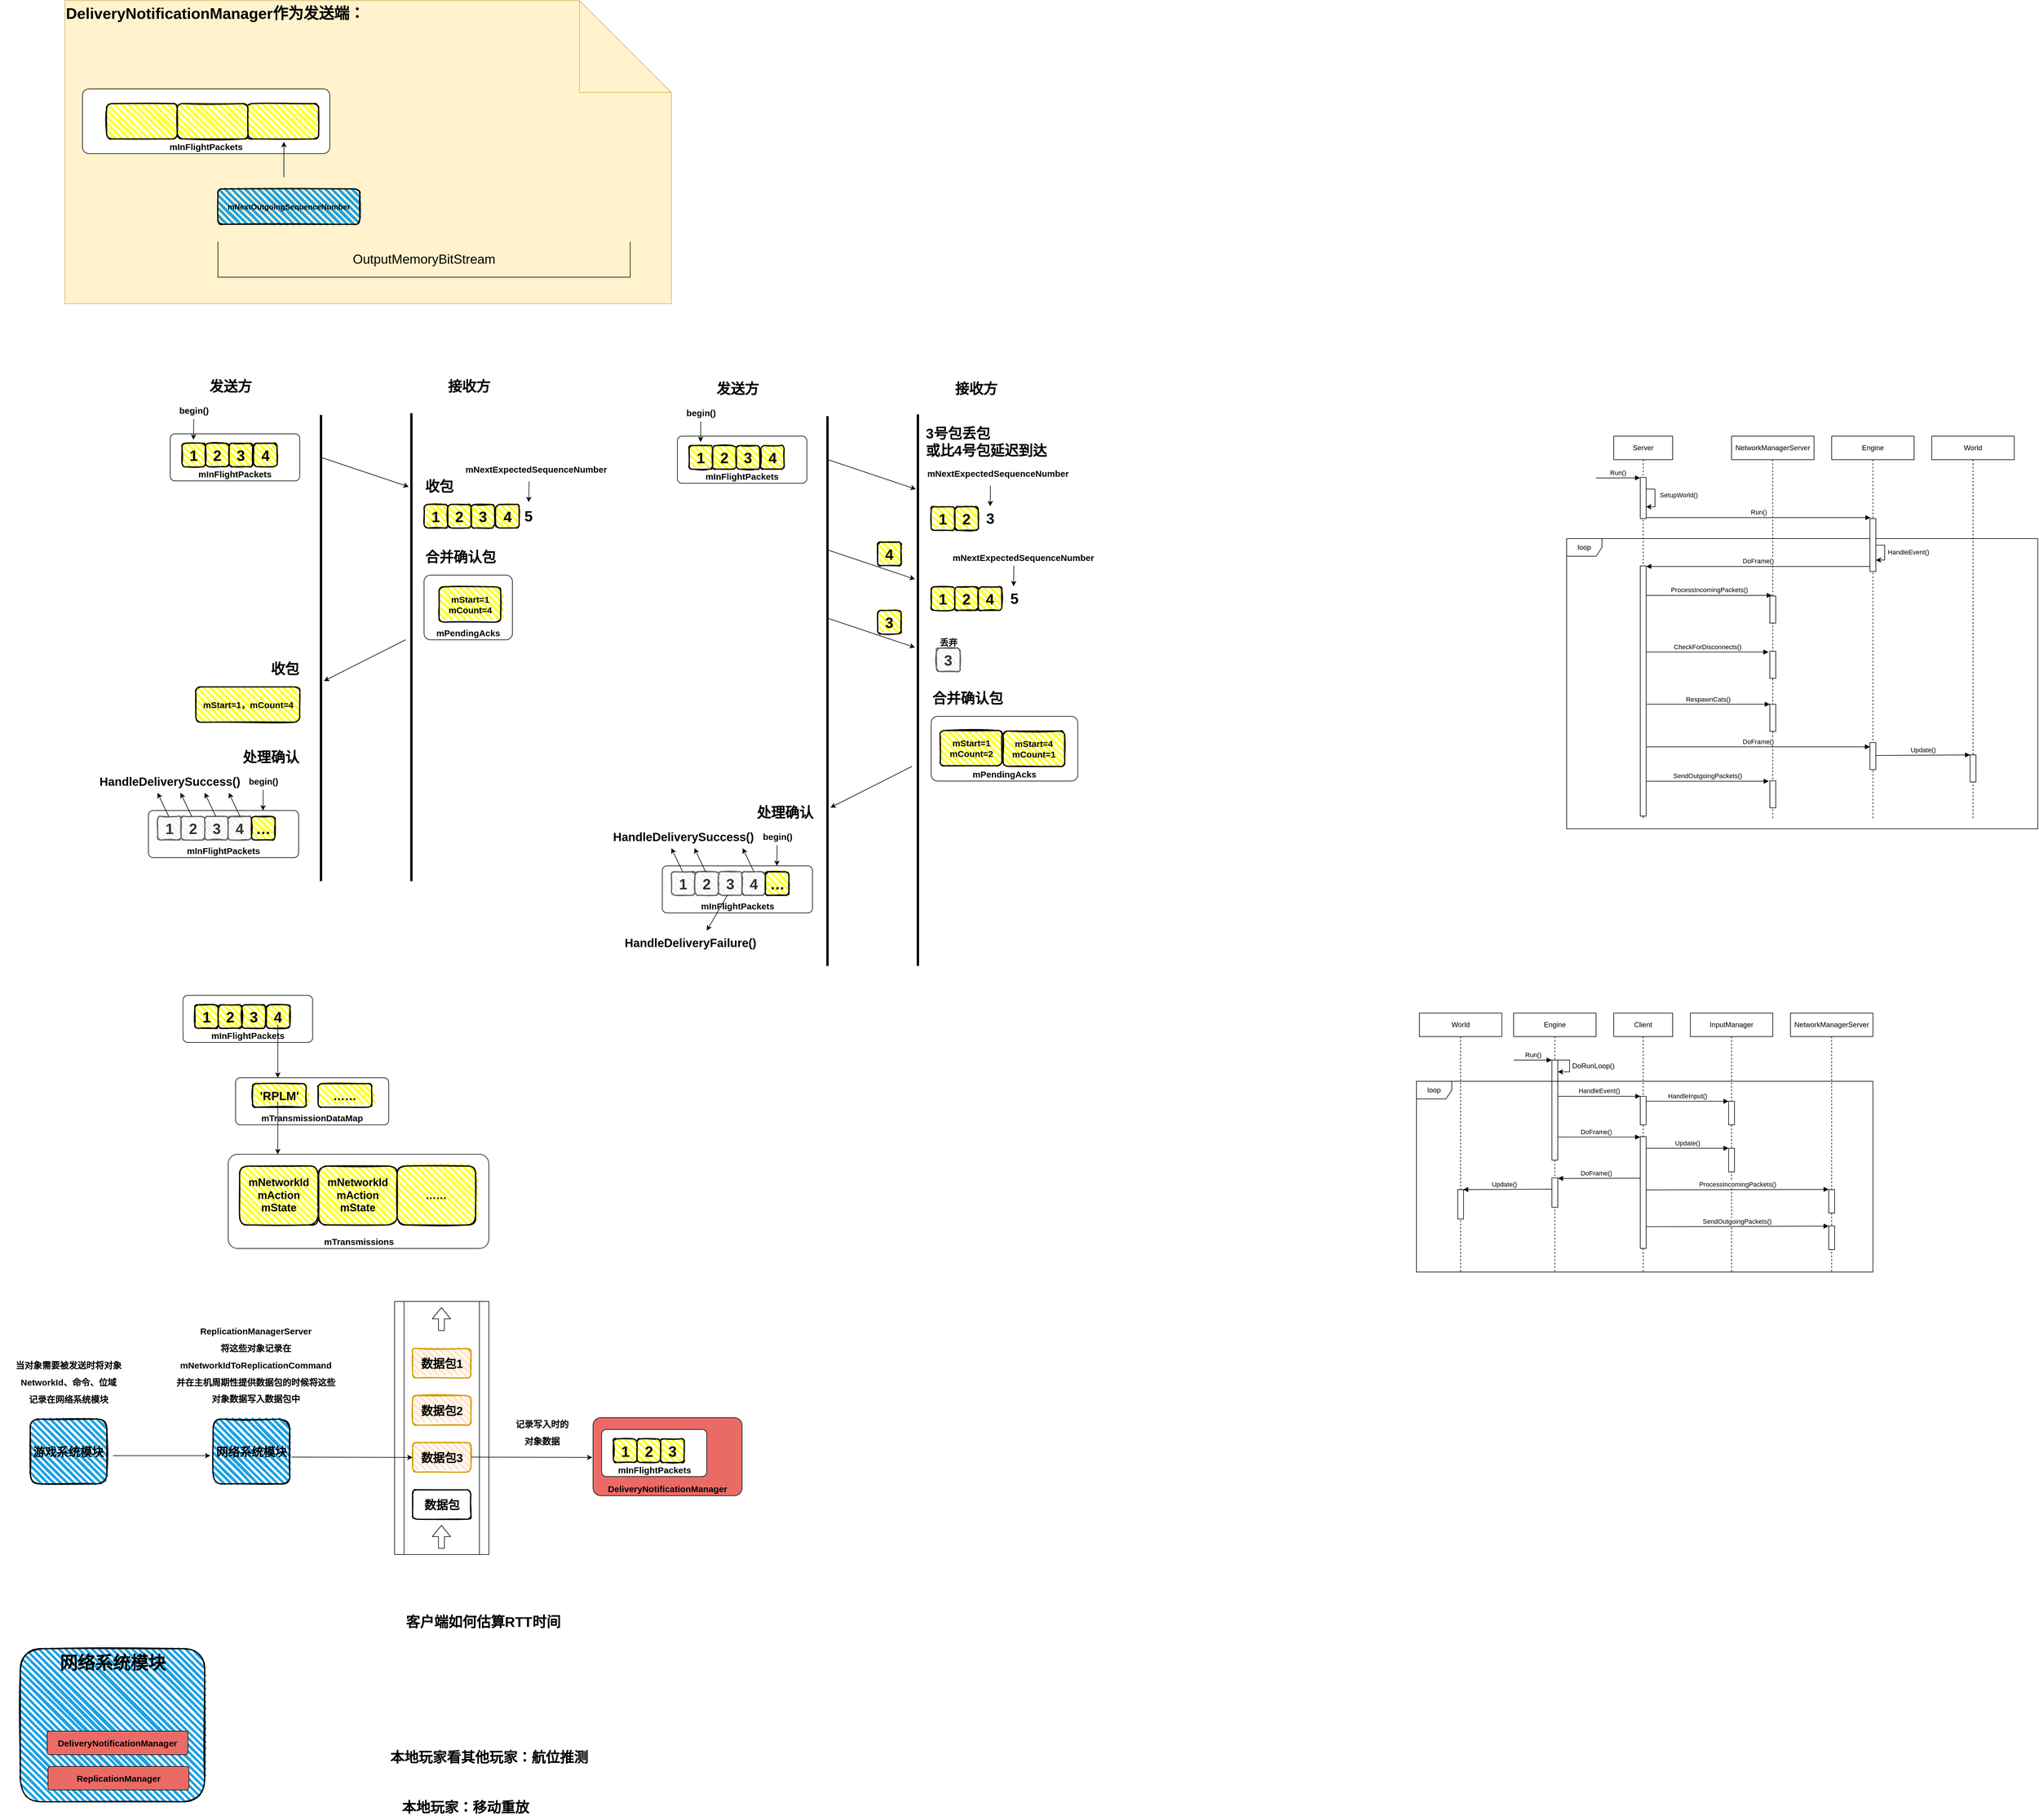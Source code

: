 <mxfile version="14.4.8" type="github" pages="2">
  <diagram id="xwWjJwD1WTw5GsHI7N3W" name="第 1 页">
    <mxGraphModel dx="2249" dy="706" grid="1" gridSize="10" guides="1" tooltips="1" connect="1" arrows="1" fold="1" page="1" pageScale="1" pageWidth="827" pageHeight="1169" math="0" shadow="0">
      <root>
        <mxCell id="0" />
        <mxCell id="1" parent="0" />
        <mxCell id="4ovXcD_DQ_ceSzYi0jgt-8" value="loop" style="shape=umlFrame;whiteSpace=wrap;html=1;" parent="1" vertex="1">
          <mxGeometry x="2350" y="1754" width="800" height="493" as="geometry" />
        </mxCell>
        <mxCell id="PdD96DAcnEqBJffwbTBB-13" value="&lt;b&gt;&lt;font style=&quot;font-size: 15px&quot;&gt;DeliveryNotificationManager&lt;/font&gt;&lt;/b&gt;" style="rounded=1;arcSize=10;whiteSpace=wrap;html=1;align=center;verticalAlign=bottom;fillColor=#EA6B66;" parent="1" vertex="1">
          <mxGeometry x="696.88" y="3247.5" width="253.12" height="132.5" as="geometry" />
        </mxCell>
        <mxCell id="PdD96DAcnEqBJffwbTBB-2" value="&lt;font size=&quot;1&quot;&gt;&lt;b style=&quot;font-size: 30px&quot;&gt;网络系统模块&lt;/b&gt;&lt;/font&gt;" style="rounded=1;whiteSpace=wrap;html=1;strokeWidth=2;fillWeight=4;hachureGap=8;hachureAngle=45;fillColor=#1ba1e2;sketch=1;verticalAlign=top;" parent="1" vertex="1">
          <mxGeometry x="-275.5" y="3640" width="313" height="260" as="geometry" />
        </mxCell>
        <mxCell id="Xt4sVe_l1dx86Gdtna5e-18" value="&lt;span style=&quot;font-size: 15px&quot;&gt;&lt;b&gt;mPendingAcks&lt;/b&gt;&lt;/span&gt;" style="rounded=1;arcSize=10;whiteSpace=wrap;html=1;align=center;verticalAlign=bottom;" parent="1" vertex="1">
          <mxGeometry x="410" y="1816" width="150" height="110" as="geometry" />
        </mxCell>
        <mxCell id="Xt4sVe_l1dx86Gdtna5e-12" value="&lt;b&gt;&lt;font style=&quot;font-size: 15px&quot;&gt;mInFlightPackets&lt;/font&gt;&lt;/b&gt;" style="rounded=1;arcSize=10;whiteSpace=wrap;html=1;align=center;verticalAlign=bottom;" parent="1" vertex="1">
          <mxGeometry x="-21" y="1576" width="220" height="80" as="geometry" />
        </mxCell>
        <mxCell id="F7iGhUbM-gdQp5Ccjbes-24" value="&lt;font style=&quot;font-size: 26px&quot;&gt;&lt;span style=&quot;font-weight: 700 ; text-align: center&quot;&gt;&lt;font style=&quot;font-size: 26px&quot;&gt;DeliveryNotificationManager作为&lt;/font&gt;&lt;/span&gt;&lt;b&gt;&lt;font style=&quot;font-size: 26px&quot;&gt;发送端：&lt;/font&gt;&lt;/b&gt;&lt;/font&gt;" style="shape=note;size=156;whiteSpace=wrap;html=1;fillColor=#fff2cc;strokeColor=#d6b656;verticalAlign=top;align=left;" parent="1" vertex="1">
          <mxGeometry x="-200" y="840" width="1030" height="515" as="geometry" />
        </mxCell>
        <mxCell id="F7iGhUbM-gdQp5Ccjbes-21" value="&lt;b&gt;&lt;font style=&quot;font-size: 15px&quot;&gt;mInFlightPackets&lt;/font&gt;&lt;/b&gt;" style="rounded=1;arcSize=10;whiteSpace=wrap;html=1;align=center;verticalAlign=bottom;" parent="1" vertex="1">
          <mxGeometry x="-170" y="990" width="420" height="110" as="geometry" />
        </mxCell>
        <mxCell id="F7iGhUbM-gdQp5Ccjbes-9" value="&lt;b&gt;&lt;font style=&quot;font-size: 13px&quot;&gt;mNextOutgoingSequenceNumber&lt;/font&gt;&lt;/b&gt;" style="rounded=1;whiteSpace=wrap;html=1;strokeWidth=2;fillWeight=4;hachureGap=8;hachureAngle=45;fillColor=#1ba1e2;sketch=1;" parent="1" vertex="1">
          <mxGeometry x="60" y="1160" width="241" height="60" as="geometry" />
        </mxCell>
        <mxCell id="F7iGhUbM-gdQp5Ccjbes-10" value="&lt;font style=&quot;font-size: 22px&quot;&gt;OutputMemoryBitStream&lt;/font&gt;" style="shape=partialRectangle;whiteSpace=wrap;html=1;bottom=1;right=1;left=1;top=0;fillColor=none;routingCenterX=-0.5;" parent="1" vertex="1">
          <mxGeometry x="60" y="1250" width="700" height="60" as="geometry" />
        </mxCell>
        <mxCell id="F7iGhUbM-gdQp5Ccjbes-12" value="" style="endArrow=classic;html=1;" parent="1" edge="1">
          <mxGeometry width="50" height="50" relative="1" as="geometry">
            <mxPoint x="172" y="1140" as="sourcePoint" />
            <mxPoint x="172" y="1080" as="targetPoint" />
          </mxGeometry>
        </mxCell>
        <mxCell id="F7iGhUbM-gdQp5Ccjbes-13" value="" style="rounded=1;whiteSpace=wrap;html=1;strokeWidth=2;fillWeight=4;hachureGap=8;hachureAngle=45;sketch=1;fillColor=#FFFF33;" parent="1" vertex="1">
          <mxGeometry x="111" y="1015" width="120" height="60" as="geometry" />
        </mxCell>
        <mxCell id="F7iGhUbM-gdQp5Ccjbes-14" value="" style="rounded=1;whiteSpace=wrap;html=1;strokeWidth=2;fillWeight=4;hachureGap=8;hachureAngle=45;sketch=1;fillColor=#FFFF33;" parent="1" vertex="1">
          <mxGeometry x="-9" y="1015" width="120" height="60" as="geometry" />
        </mxCell>
        <mxCell id="F7iGhUbM-gdQp5Ccjbes-15" value="" style="rounded=1;whiteSpace=wrap;html=1;strokeWidth=2;fillWeight=4;hachureGap=8;hachureAngle=45;sketch=1;fillColor=#FFFF33;" parent="1" vertex="1">
          <mxGeometry x="-129" y="1015" width="120" height="60" as="geometry" />
        </mxCell>
        <mxCell id="Xt4sVe_l1dx86Gdtna5e-4" value="&lt;b&gt;&lt;font style=&quot;font-size: 25px&quot;&gt;1&lt;/font&gt;&lt;/b&gt;" style="rounded=1;whiteSpace=wrap;html=1;strokeWidth=2;fillWeight=4;hachureGap=8;hachureAngle=45;sketch=1;fillColor=#FFFF33;" parent="1" vertex="1">
          <mxGeometry x="-1" y="1592" width="40" height="40" as="geometry" />
        </mxCell>
        <mxCell id="Xt4sVe_l1dx86Gdtna5e-9" value="&lt;b&gt;&lt;font style=&quot;font-size: 25px&quot;&gt;2&lt;/font&gt;&lt;/b&gt;" style="rounded=1;whiteSpace=wrap;html=1;strokeWidth=2;fillWeight=4;hachureGap=8;hachureAngle=45;sketch=1;fillColor=#FFFF33;" parent="1" vertex="1">
          <mxGeometry x="39" y="1592" width="40" height="40" as="geometry" />
        </mxCell>
        <mxCell id="Xt4sVe_l1dx86Gdtna5e-10" value="&lt;b&gt;&lt;font style=&quot;font-size: 25px&quot;&gt;3&lt;/font&gt;&lt;/b&gt;" style="rounded=1;whiteSpace=wrap;html=1;strokeWidth=2;fillWeight=4;hachureGap=8;hachureAngle=45;sketch=1;fillColor=#FFFF33;" parent="1" vertex="1">
          <mxGeometry x="79" y="1592" width="40" height="40" as="geometry" />
        </mxCell>
        <mxCell id="Xt4sVe_l1dx86Gdtna5e-11" value="&lt;b&gt;&lt;font style=&quot;font-size: 25px&quot;&gt;4&lt;/font&gt;&lt;/b&gt;" style="rounded=1;whiteSpace=wrap;html=1;strokeWidth=2;fillWeight=4;hachureGap=8;hachureAngle=45;sketch=1;fillColor=#FFFF33;" parent="1" vertex="1">
          <mxGeometry x="120.5" y="1592" width="40" height="40" as="geometry" />
        </mxCell>
        <mxCell id="Xt4sVe_l1dx86Gdtna5e-17" value="&lt;b&gt;&lt;font style=&quot;font-size: 15px&quot;&gt;mStart=1&lt;br&gt;mCount=4&lt;/font&gt;&lt;/b&gt;" style="rounded=1;whiteSpace=wrap;html=1;strokeWidth=2;fillWeight=4;hachureGap=8;hachureAngle=45;sketch=1;fillColor=#FFFF33;" parent="1" vertex="1">
          <mxGeometry x="435.5" y="1836" width="104.5" height="60" as="geometry" />
        </mxCell>
        <mxCell id="Xt4sVe_l1dx86Gdtna5e-21" value="" style="line;strokeWidth=4;direction=south;html=1;perimeter=backbonePerimeter;points=[];outlineConnect=0;" parent="1" vertex="1">
          <mxGeometry x="383.5" y="1541" width="10" height="795" as="geometry" />
        </mxCell>
        <mxCell id="Xt4sVe_l1dx86Gdtna5e-22" value="收包" style="text;strokeColor=none;fillColor=none;html=1;fontSize=24;fontStyle=1;verticalAlign=middle;align=left;" parent="1" vertex="1">
          <mxGeometry x="410" y="1646" width="150" height="40" as="geometry" />
        </mxCell>
        <mxCell id="Xt4sVe_l1dx86Gdtna5e-23" value="合并确认包" style="text;strokeColor=none;fillColor=none;html=1;fontSize=24;fontStyle=1;verticalAlign=middle;align=left;" parent="1" vertex="1">
          <mxGeometry x="410" y="1766" width="150" height="40" as="geometry" />
        </mxCell>
        <mxCell id="Xt4sVe_l1dx86Gdtna5e-26" value="&lt;b&gt;&lt;font style=&quot;font-size: 15px&quot;&gt;mInFlightPackets&lt;/font&gt;&lt;/b&gt;" style="rounded=1;arcSize=10;whiteSpace=wrap;html=1;align=center;verticalAlign=bottom;" parent="1" vertex="1">
          <mxGeometry x="-58" y="2216" width="255" height="80" as="geometry" />
        </mxCell>
        <mxCell id="Xt4sVe_l1dx86Gdtna5e-27" value="&lt;b&gt;&lt;font style=&quot;font-size: 25px&quot;&gt;1&lt;/font&gt;&lt;/b&gt;" style="rounded=1;whiteSpace=wrap;html=1;strokeWidth=2;fillWeight=4;hachureGap=8;hachureAngle=45;sketch=1;fillColor=#f5f5f5;strokeColor=#666666;fontColor=#333333;" parent="1" vertex="1">
          <mxGeometry x="-42.5" y="2226" width="40" height="40" as="geometry" />
        </mxCell>
        <mxCell id="Xt4sVe_l1dx86Gdtna5e-28" value="&lt;b&gt;&lt;font style=&quot;font-size: 25px&quot;&gt;2&lt;/font&gt;&lt;/b&gt;" style="rounded=1;whiteSpace=wrap;html=1;strokeWidth=2;fillWeight=4;hachureGap=8;hachureAngle=45;sketch=1;fillColor=#f5f5f5;strokeColor=#666666;fontColor=#333333;" parent="1" vertex="1">
          <mxGeometry x="-2.5" y="2226" width="40" height="40" as="geometry" />
        </mxCell>
        <mxCell id="Xt4sVe_l1dx86Gdtna5e-29" value="&lt;b&gt;&lt;font style=&quot;font-size: 25px&quot;&gt;3&lt;/font&gt;&lt;/b&gt;" style="rounded=1;whiteSpace=wrap;html=1;strokeWidth=2;fillWeight=4;hachureGap=8;hachureAngle=45;sketch=1;fillColor=#f5f5f5;strokeColor=#666666;fontColor=#333333;" parent="1" vertex="1">
          <mxGeometry x="37.5" y="2226" width="40" height="40" as="geometry" />
        </mxCell>
        <mxCell id="Xt4sVe_l1dx86Gdtna5e-30" value="&lt;b&gt;&lt;font style=&quot;font-size: 25px&quot;&gt;4&lt;/font&gt;&lt;/b&gt;" style="rounded=1;whiteSpace=wrap;html=1;strokeWidth=2;fillWeight=4;hachureGap=8;hachureAngle=45;sketch=1;fillColor=#f5f5f5;strokeColor=#666666;fontColor=#333333;" parent="1" vertex="1">
          <mxGeometry x="77" y="2226" width="40" height="40" as="geometry" />
        </mxCell>
        <mxCell id="Xt4sVe_l1dx86Gdtna5e-31" value="" style="endArrow=classic;html=1;" parent="1" edge="1">
          <mxGeometry width="50" height="50" relative="1" as="geometry">
            <mxPoint x="19" y="1551" as="sourcePoint" />
            <mxPoint x="18.5" y="1586" as="targetPoint" />
          </mxGeometry>
        </mxCell>
        <mxCell id="Xt4sVe_l1dx86Gdtna5e-32" value="&lt;font style=&quot;font-size: 15px;&quot;&gt;begin()&lt;/font&gt;" style="text;strokeColor=none;fillColor=none;html=1;fontSize=15;fontStyle=1;verticalAlign=middle;align=center;" parent="1" vertex="1">
          <mxGeometry x="-9.25" y="1526" width="56.5" height="20" as="geometry" />
        </mxCell>
        <mxCell id="Xt4sVe_l1dx86Gdtna5e-35" value="&lt;font style=&quot;font-size: 20px&quot;&gt;HandleDeliverySuccess()&lt;/font&gt;" style="text;strokeColor=none;fillColor=none;html=1;fontSize=20;fontStyle=1;verticalAlign=middle;align=center;" parent="1" vertex="1">
          <mxGeometry x="-142.5" y="2146" width="240" height="40" as="geometry" />
        </mxCell>
        <mxCell id="Xt4sVe_l1dx86Gdtna5e-39" value="收包" style="text;strokeColor=none;fillColor=none;html=1;fontSize=24;fontStyle=1;verticalAlign=middle;align=right;" parent="1" vertex="1">
          <mxGeometry x="49" y="1956" width="150" height="40" as="geometry" />
        </mxCell>
        <mxCell id="Xt4sVe_l1dx86Gdtna5e-40" value="处理确认" style="text;strokeColor=none;fillColor=none;html=1;fontSize=24;fontStyle=1;verticalAlign=middle;align=right;" parent="1" vertex="1">
          <mxGeometry x="49" y="2106" width="150" height="40" as="geometry" />
        </mxCell>
        <mxCell id="Xt4sVe_l1dx86Gdtna5e-41" value="&lt;b&gt;&lt;font style=&quot;font-size: 25px&quot;&gt;…&lt;/font&gt;&lt;/b&gt;" style="rounded=1;whiteSpace=wrap;html=1;strokeWidth=2;fillWeight=4;hachureGap=8;hachureAngle=45;sketch=1;fillColor=#FFFF33;" parent="1" vertex="1">
          <mxGeometry x="117" y="2226" width="40" height="40" as="geometry" />
        </mxCell>
        <mxCell id="Xt4sVe_l1dx86Gdtna5e-44" value="" style="line;strokeWidth=4;direction=south;html=1;perimeter=backbonePerimeter;points=[];outlineConnect=0;" parent="1" vertex="1">
          <mxGeometry x="230" y="1546" width="10" height="790" as="geometry" />
        </mxCell>
        <mxCell id="Xt4sVe_l1dx86Gdtna5e-45" value="&lt;b&gt;&lt;font style=&quot;font-size: 25px&quot;&gt;1&lt;/font&gt;&lt;/b&gt;" style="rounded=1;whiteSpace=wrap;html=1;strokeWidth=2;fillWeight=4;hachureGap=8;hachureAngle=45;sketch=1;fillColor=#FFFF33;" parent="1" vertex="1">
          <mxGeometry x="410" y="1696" width="40" height="40" as="geometry" />
        </mxCell>
        <mxCell id="Xt4sVe_l1dx86Gdtna5e-46" value="&lt;b&gt;&lt;font style=&quot;font-size: 25px&quot;&gt;2&lt;/font&gt;&lt;/b&gt;" style="rounded=1;whiteSpace=wrap;html=1;strokeWidth=2;fillWeight=4;hachureGap=8;hachureAngle=45;sketch=1;fillColor=#FFFF33;" parent="1" vertex="1">
          <mxGeometry x="450" y="1696" width="40" height="40" as="geometry" />
        </mxCell>
        <mxCell id="Xt4sVe_l1dx86Gdtna5e-47" value="&lt;b&gt;&lt;font style=&quot;font-size: 25px&quot;&gt;3&lt;/font&gt;&lt;/b&gt;" style="rounded=1;whiteSpace=wrap;html=1;strokeWidth=2;fillWeight=4;hachureGap=8;hachureAngle=45;sketch=1;fillColor=#FFFF33;" parent="1" vertex="1">
          <mxGeometry x="490" y="1696" width="40" height="40" as="geometry" />
        </mxCell>
        <mxCell id="Xt4sVe_l1dx86Gdtna5e-48" value="&lt;b&gt;&lt;font style=&quot;font-size: 25px&quot;&gt;4&lt;/font&gt;&lt;/b&gt;" style="rounded=1;whiteSpace=wrap;html=1;strokeWidth=2;fillWeight=4;hachureGap=8;hachureAngle=45;sketch=1;fillColor=#FFFF33;" parent="1" vertex="1">
          <mxGeometry x="531.5" y="1696" width="40" height="40" as="geometry" />
        </mxCell>
        <mxCell id="Xt4sVe_l1dx86Gdtna5e-49" value="&lt;b&gt;&lt;font style=&quot;font-size: 15px&quot;&gt;mStart=1，mCount=4&lt;/font&gt;&lt;/b&gt;" style="rounded=1;whiteSpace=wrap;html=1;strokeWidth=2;fillWeight=4;hachureGap=8;hachureAngle=45;sketch=1;fillColor=#FFFF33;" parent="1" vertex="1">
          <mxGeometry x="22.5" y="2006" width="176.5" height="60" as="geometry" />
        </mxCell>
        <mxCell id="Xt4sVe_l1dx86Gdtna5e-53" value="" style="endArrow=classic;html=1;" parent="1" edge="1">
          <mxGeometry width="50" height="50" relative="1" as="geometry">
            <mxPoint x="137" y="2181" as="sourcePoint" />
            <mxPoint x="136.5" y="2216" as="targetPoint" />
          </mxGeometry>
        </mxCell>
        <mxCell id="Xt4sVe_l1dx86Gdtna5e-54" value="&lt;font style=&quot;font-size: 15px;&quot;&gt;begin()&lt;/font&gt;" style="text;strokeColor=none;fillColor=none;html=1;fontSize=15;fontStyle=1;verticalAlign=middle;align=center;" parent="1" vertex="1">
          <mxGeometry x="108.75" y="2156" width="56.5" height="20" as="geometry" />
        </mxCell>
        <mxCell id="Xt4sVe_l1dx86Gdtna5e-56" value="" style="endArrow=classic;html=1;fontSize=20;" parent="1" edge="1">
          <mxGeometry width="50" height="50" relative="1" as="geometry">
            <mxPoint x="15.5" y="2226" as="sourcePoint" />
            <mxPoint x="-3.5" y="2186" as="targetPoint" />
          </mxGeometry>
        </mxCell>
        <mxCell id="Xt4sVe_l1dx86Gdtna5e-57" value="" style="endArrow=classic;html=1;fontSize=20;" parent="1" edge="1">
          <mxGeometry width="50" height="50" relative="1" as="geometry">
            <mxPoint x="-23.5" y="2226" as="sourcePoint" />
            <mxPoint x="-42.5" y="2186" as="targetPoint" />
          </mxGeometry>
        </mxCell>
        <mxCell id="Xt4sVe_l1dx86Gdtna5e-58" value="" style="endArrow=classic;html=1;fontSize=20;" parent="1" edge="1">
          <mxGeometry width="50" height="50" relative="1" as="geometry">
            <mxPoint x="97.5" y="2226" as="sourcePoint" />
            <mxPoint x="78.5" y="2186" as="targetPoint" />
          </mxGeometry>
        </mxCell>
        <mxCell id="Xt4sVe_l1dx86Gdtna5e-59" value="" style="endArrow=classic;html=1;fontSize=20;" parent="1" edge="1">
          <mxGeometry width="50" height="50" relative="1" as="geometry">
            <mxPoint x="56.5" y="2226" as="sourcePoint" />
            <mxPoint x="37.5" y="2186" as="targetPoint" />
          </mxGeometry>
        </mxCell>
        <mxCell id="Xt4sVe_l1dx86Gdtna5e-60" value="" style="endArrow=classic;html=1;fontSize=20;" parent="1" edge="1">
          <mxGeometry width="50" height="50" relative="1" as="geometry">
            <mxPoint x="235" y="1616" as="sourcePoint" />
            <mxPoint x="384" y="1666" as="targetPoint" />
          </mxGeometry>
        </mxCell>
        <mxCell id="Xt4sVe_l1dx86Gdtna5e-61" value="" style="endArrow=classic;html=1;fontSize=20;" parent="1" edge="1">
          <mxGeometry width="50" height="50" relative="1" as="geometry">
            <mxPoint x="378.5" y="1926" as="sourcePoint" />
            <mxPoint x="240" y="1996" as="targetPoint" />
          </mxGeometry>
        </mxCell>
        <mxCell id="lGhZPmtYl1ayzd3PvL26-1" value="发送方" style="text;strokeColor=none;fillColor=none;html=1;fontSize=24;fontStyle=1;verticalAlign=middle;align=center;" parent="1" vertex="1">
          <mxGeometry x="31" y="1476" width="100" height="40" as="geometry" />
        </mxCell>
        <mxCell id="lGhZPmtYl1ayzd3PvL26-3" value="接收方" style="text;strokeColor=none;fillColor=none;html=1;fontSize=24;fontStyle=1;verticalAlign=middle;align=center;" parent="1" vertex="1">
          <mxGeometry x="435.5" y="1476" width="100" height="40" as="geometry" />
        </mxCell>
        <mxCell id="lGhZPmtYl1ayzd3PvL26-4" value="&lt;b&gt;&lt;font style=&quot;font-size: 15px&quot;&gt;mInFlightPackets&lt;/font&gt;&lt;/b&gt;" style="rounded=1;arcSize=10;whiteSpace=wrap;html=1;align=center;verticalAlign=bottom;" parent="1" vertex="1">
          <mxGeometry x="840" y="1580" width="220" height="80" as="geometry" />
        </mxCell>
        <mxCell id="lGhZPmtYl1ayzd3PvL26-5" value="&lt;b&gt;&lt;font style=&quot;font-size: 25px&quot;&gt;1&lt;/font&gt;&lt;/b&gt;" style="rounded=1;whiteSpace=wrap;html=1;strokeWidth=2;fillWeight=4;hachureGap=8;hachureAngle=45;sketch=1;fillColor=#FFFF33;" parent="1" vertex="1">
          <mxGeometry x="860" y="1596" width="40" height="40" as="geometry" />
        </mxCell>
        <mxCell id="lGhZPmtYl1ayzd3PvL26-6" value="&lt;b&gt;&lt;font style=&quot;font-size: 25px&quot;&gt;2&lt;/font&gt;&lt;/b&gt;" style="rounded=1;whiteSpace=wrap;html=1;strokeWidth=2;fillWeight=4;hachureGap=8;hachureAngle=45;sketch=1;fillColor=#FFFF33;" parent="1" vertex="1">
          <mxGeometry x="900" y="1596" width="40" height="40" as="geometry" />
        </mxCell>
        <mxCell id="lGhZPmtYl1ayzd3PvL26-7" value="&lt;b&gt;&lt;font style=&quot;font-size: 25px&quot;&gt;3&lt;/font&gt;&lt;/b&gt;" style="rounded=1;whiteSpace=wrap;html=1;strokeWidth=2;fillWeight=4;hachureGap=8;hachureAngle=45;sketch=1;fillColor=#FFFF33;" parent="1" vertex="1">
          <mxGeometry x="940" y="1596" width="40" height="40" as="geometry" />
        </mxCell>
        <mxCell id="lGhZPmtYl1ayzd3PvL26-8" value="&lt;b&gt;&lt;font style=&quot;font-size: 25px&quot;&gt;4&lt;/font&gt;&lt;/b&gt;" style="rounded=1;whiteSpace=wrap;html=1;strokeWidth=2;fillWeight=4;hachureGap=8;hachureAngle=45;sketch=1;fillColor=#FFFF33;" parent="1" vertex="1">
          <mxGeometry x="981.5" y="1596" width="40" height="40" as="geometry" />
        </mxCell>
        <mxCell id="lGhZPmtYl1ayzd3PvL26-9" value="3号包丢包&lt;br&gt;或比4号包延迟到达" style="text;strokeColor=none;fillColor=none;html=1;fontSize=24;fontStyle=1;verticalAlign=middle;align=left;" parent="1" vertex="1">
          <mxGeometry x="1260" y="1570" width="349" height="40" as="geometry" />
        </mxCell>
        <mxCell id="lGhZPmtYl1ayzd3PvL26-10" value="" style="endArrow=classic;html=1;" parent="1" edge="1">
          <mxGeometry width="50" height="50" relative="1" as="geometry">
            <mxPoint x="880" y="1555" as="sourcePoint" />
            <mxPoint x="879.5" y="1590" as="targetPoint" />
          </mxGeometry>
        </mxCell>
        <mxCell id="lGhZPmtYl1ayzd3PvL26-11" value="&lt;font style=&quot;font-size: 15px;&quot;&gt;begin()&lt;/font&gt;" style="text;strokeColor=none;fillColor=none;html=1;fontSize=15;fontStyle=1;verticalAlign=middle;align=center;" parent="1" vertex="1">
          <mxGeometry x="851.75" y="1530" width="56.5" height="20" as="geometry" />
        </mxCell>
        <mxCell id="lGhZPmtYl1ayzd3PvL26-12" value="&lt;b&gt;&lt;font style=&quot;font-size: 25px&quot;&gt;1&lt;/font&gt;&lt;/b&gt;" style="rounded=1;whiteSpace=wrap;html=1;strokeWidth=2;fillWeight=4;hachureGap=8;hachureAngle=45;sketch=1;fillColor=#FFFF33;" parent="1" vertex="1">
          <mxGeometry x="1271" y="1700" width="40" height="40" as="geometry" />
        </mxCell>
        <mxCell id="lGhZPmtYl1ayzd3PvL26-13" value="&lt;b&gt;&lt;font style=&quot;font-size: 25px&quot;&gt;2&lt;/font&gt;&lt;/b&gt;" style="rounded=1;whiteSpace=wrap;html=1;strokeWidth=2;fillWeight=4;hachureGap=8;hachureAngle=45;sketch=1;fillColor=#FFFF33;" parent="1" vertex="1">
          <mxGeometry x="1311" y="1700" width="40" height="40" as="geometry" />
        </mxCell>
        <mxCell id="lGhZPmtYl1ayzd3PvL26-16" value="" style="endArrow=classic;html=1;fontSize=20;" parent="1" edge="1">
          <mxGeometry width="50" height="50" relative="1" as="geometry">
            <mxPoint x="1096" y="1620" as="sourcePoint" />
            <mxPoint x="1245" y="1670" as="targetPoint" />
          </mxGeometry>
        </mxCell>
        <mxCell id="lGhZPmtYl1ayzd3PvL26-17" value="发送方" style="text;strokeColor=none;fillColor=none;html=1;fontSize=24;fontStyle=1;verticalAlign=middle;align=center;" parent="1" vertex="1">
          <mxGeometry x="892" y="1480" width="100" height="40" as="geometry" />
        </mxCell>
        <mxCell id="lGhZPmtYl1ayzd3PvL26-18" value="接收方" style="text;strokeColor=none;fillColor=none;html=1;fontSize=24;fontStyle=1;verticalAlign=middle;align=center;" parent="1" vertex="1">
          <mxGeometry x="1296.5" y="1480" width="100" height="40" as="geometry" />
        </mxCell>
        <mxCell id="lGhZPmtYl1ayzd3PvL26-19" value="" style="line;strokeWidth=4;direction=south;html=1;perimeter=backbonePerimeter;points=[];outlineConnect=0;" parent="1" vertex="1">
          <mxGeometry x="230" y="1544" width="10" height="790" as="geometry" />
        </mxCell>
        <mxCell id="lGhZPmtYl1ayzd3PvL26-20" value="" style="line;strokeWidth=4;direction=south;html=1;perimeter=backbonePerimeter;points=[];outlineConnect=0;" parent="1" vertex="1">
          <mxGeometry x="1243.5" y="1543" width="10" height="937" as="geometry" />
        </mxCell>
        <mxCell id="lGhZPmtYl1ayzd3PvL26-21" value="" style="line;strokeWidth=4;direction=south;html=1;perimeter=backbonePerimeter;points=[];outlineConnect=0;" parent="1" vertex="1">
          <mxGeometry x="1090" y="1546" width="10" height="934" as="geometry" />
        </mxCell>
        <mxCell id="lGhZPmtYl1ayzd3PvL26-24" value="" style="endArrow=classic;html=1;" parent="1" edge="1">
          <mxGeometry width="50" height="50" relative="1" as="geometry">
            <mxPoint x="588.25" y="1657" as="sourcePoint" />
            <mxPoint x="587.75" y="1692" as="targetPoint" />
          </mxGeometry>
        </mxCell>
        <mxCell id="lGhZPmtYl1ayzd3PvL26-25" value="&lt;font style=&quot;font-size: 15px&quot;&gt;mNextExpectedSequenceNumber&lt;/font&gt;" style="text;strokeColor=none;fillColor=none;html=1;fontSize=15;fontStyle=1;verticalAlign=middle;align=center;" parent="1" vertex="1">
          <mxGeometry x="470" y="1616" width="260" height="40" as="geometry" />
        </mxCell>
        <mxCell id="lGhZPmtYl1ayzd3PvL26-27" value="&lt;font style=&quot;font-size: 25px&quot;&gt;5&lt;/font&gt;" style="text;strokeColor=none;fillColor=none;html=1;fontSize=24;fontStyle=1;verticalAlign=middle;align=center;dashed=1;" parent="1" vertex="1">
          <mxGeometry x="571.5" y="1703" width="30" height="26" as="geometry" />
        </mxCell>
        <mxCell id="lGhZPmtYl1ayzd3PvL26-28" value="" style="endArrow=classic;html=1;" parent="1" edge="1">
          <mxGeometry width="50" height="50" relative="1" as="geometry">
            <mxPoint x="1371.75" y="1664" as="sourcePoint" />
            <mxPoint x="1371.25" y="1699" as="targetPoint" />
          </mxGeometry>
        </mxCell>
        <mxCell id="lGhZPmtYl1ayzd3PvL26-29" value="&lt;font style=&quot;font-size: 15px&quot;&gt;mNextExpectedSequenceNumber&lt;/font&gt;" style="text;strokeColor=none;fillColor=none;html=1;fontSize=15;fontStyle=1;verticalAlign=middle;align=center;" parent="1" vertex="1">
          <mxGeometry x="1253.5" y="1623" width="260" height="40" as="geometry" />
        </mxCell>
        <mxCell id="lGhZPmtYl1ayzd3PvL26-30" value="&lt;font style=&quot;font-size: 25px&quot;&gt;3&lt;/font&gt;" style="text;strokeColor=none;fillColor=none;html=1;fontSize=24;fontStyle=1;verticalAlign=middle;align=center;dashed=1;" parent="1" vertex="1">
          <mxGeometry x="1356" y="1707" width="30" height="26" as="geometry" />
        </mxCell>
        <mxCell id="lGhZPmtYl1ayzd3PvL26-31" value="" style="endArrow=classic;html=1;fontSize=20;" parent="1" edge="1">
          <mxGeometry width="50" height="50" relative="1" as="geometry">
            <mxPoint x="1094.5" y="1773" as="sourcePoint" />
            <mxPoint x="1243.5" y="1823" as="targetPoint" />
          </mxGeometry>
        </mxCell>
        <mxCell id="lGhZPmtYl1ayzd3PvL26-32" value="&lt;b&gt;&lt;font style=&quot;font-size: 25px&quot;&gt;4&lt;/font&gt;&lt;/b&gt;" style="rounded=1;whiteSpace=wrap;html=1;strokeWidth=2;fillWeight=4;hachureGap=8;hachureAngle=45;sketch=1;fillColor=#FFFF33;" parent="1" vertex="1">
          <mxGeometry x="1180" y="1760" width="40" height="40" as="geometry" />
        </mxCell>
        <mxCell id="lGhZPmtYl1ayzd3PvL26-33" value="&lt;b&gt;&lt;font style=&quot;font-size: 25px&quot;&gt;1&lt;/font&gt;&lt;/b&gt;" style="rounded=1;whiteSpace=wrap;html=1;strokeWidth=2;fillWeight=4;hachureGap=8;hachureAngle=45;sketch=1;fillColor=#FFFF33;" parent="1" vertex="1">
          <mxGeometry x="1271" y="1836" width="40" height="40" as="geometry" />
        </mxCell>
        <mxCell id="lGhZPmtYl1ayzd3PvL26-34" value="&lt;b&gt;&lt;font style=&quot;font-size: 25px&quot;&gt;2&lt;/font&gt;&lt;/b&gt;" style="rounded=1;whiteSpace=wrap;html=1;strokeWidth=2;fillWeight=4;hachureGap=8;hachureAngle=45;sketch=1;fillColor=#FFFF33;" parent="1" vertex="1">
          <mxGeometry x="1311" y="1836" width="40" height="40" as="geometry" />
        </mxCell>
        <mxCell id="lGhZPmtYl1ayzd3PvL26-36" value="&lt;b&gt;&lt;font style=&quot;font-size: 25px&quot;&gt;4&lt;/font&gt;&lt;/b&gt;" style="rounded=1;whiteSpace=wrap;html=1;strokeWidth=2;fillWeight=4;hachureGap=8;hachureAngle=45;sketch=1;fillColor=#FFFF33;" parent="1" vertex="1">
          <mxGeometry x="1351" y="1836" width="40" height="40" as="geometry" />
        </mxCell>
        <mxCell id="lGhZPmtYl1ayzd3PvL26-37" value="" style="endArrow=classic;html=1;" parent="1" edge="1">
          <mxGeometry width="50" height="50" relative="1" as="geometry">
            <mxPoint x="1411.5" y="1800" as="sourcePoint" />
            <mxPoint x="1411" y="1835" as="targetPoint" />
          </mxGeometry>
        </mxCell>
        <mxCell id="lGhZPmtYl1ayzd3PvL26-38" value="&lt;font style=&quot;font-size: 15px&quot;&gt;mNextExpectedSequenceNumber&lt;/font&gt;" style="text;strokeColor=none;fillColor=none;html=1;fontSize=15;fontStyle=1;verticalAlign=middle;align=center;" parent="1" vertex="1">
          <mxGeometry x="1296.5" y="1766" width="260" height="40" as="geometry" />
        </mxCell>
        <mxCell id="lGhZPmtYl1ayzd3PvL26-39" value="&lt;font style=&quot;font-size: 25px&quot;&gt;5&lt;/font&gt;" style="text;strokeColor=none;fillColor=none;html=1;fontSize=24;fontStyle=1;verticalAlign=middle;align=center;dashed=1;" parent="1" vertex="1">
          <mxGeometry x="1396.5" y="1843" width="30" height="26" as="geometry" />
        </mxCell>
        <mxCell id="lGhZPmtYl1ayzd3PvL26-40" value="" style="endArrow=classic;html=1;fontSize=20;" parent="1" edge="1">
          <mxGeometry width="50" height="50" relative="1" as="geometry">
            <mxPoint x="1094.5" y="1889" as="sourcePoint" />
            <mxPoint x="1243.5" y="1939" as="targetPoint" />
          </mxGeometry>
        </mxCell>
        <mxCell id="lGhZPmtYl1ayzd3PvL26-41" value="&lt;b&gt;&lt;font style=&quot;font-size: 25px&quot;&gt;3&lt;/font&gt;&lt;/b&gt;" style="rounded=1;whiteSpace=wrap;html=1;strokeWidth=2;fillWeight=4;hachureGap=8;hachureAngle=45;sketch=1;fillColor=#FFFF33;" parent="1" vertex="1">
          <mxGeometry x="1180" y="1876" width="40" height="40" as="geometry" />
        </mxCell>
        <mxCell id="lGhZPmtYl1ayzd3PvL26-42" value="&lt;b&gt;&lt;font style=&quot;font-size: 25px&quot;&gt;3&lt;/font&gt;&lt;/b&gt;" style="rounded=1;whiteSpace=wrap;html=1;strokeWidth=2;fillWeight=4;hachureGap=8;hachureAngle=45;sketch=1;fillColor=#f5f5f5;strokeColor=#666666;fontColor=#333333;" parent="1" vertex="1">
          <mxGeometry x="1280" y="1940" width="40" height="40" as="geometry" />
        </mxCell>
        <mxCell id="lGhZPmtYl1ayzd3PvL26-43" value="&lt;font style=&quot;font-size: 15px&quot;&gt;丢弃&lt;/font&gt;" style="text;strokeColor=none;fillColor=none;html=1;fontSize=15;fontStyle=1;verticalAlign=middle;align=center;" parent="1" vertex="1">
          <mxGeometry x="1271.75" y="1920" width="56.5" height="20" as="geometry" />
        </mxCell>
        <mxCell id="lGhZPmtYl1ayzd3PvL26-44" value="&lt;span style=&quot;font-size: 15px&quot;&gt;&lt;b&gt;mPendingAcks&lt;/b&gt;&lt;/span&gt;" style="rounded=1;arcSize=10;whiteSpace=wrap;html=1;align=center;verticalAlign=bottom;" parent="1" vertex="1">
          <mxGeometry x="1271" y="2056" width="249" height="110" as="geometry" />
        </mxCell>
        <mxCell id="lGhZPmtYl1ayzd3PvL26-46" value="合并确认包" style="text;strokeColor=none;fillColor=none;html=1;fontSize=24;fontStyle=1;verticalAlign=middle;align=left;" parent="1" vertex="1">
          <mxGeometry x="1271" y="2006" width="150" height="40" as="geometry" />
        </mxCell>
        <mxCell id="lGhZPmtYl1ayzd3PvL26-47" value="&lt;b&gt;&lt;font style=&quot;font-size: 15px&quot;&gt;mStart=1&lt;br&gt;mCount=2&lt;/font&gt;&lt;/b&gt;" style="rounded=1;whiteSpace=wrap;html=1;strokeWidth=2;fillWeight=4;hachureGap=8;hachureAngle=45;sketch=1;fillColor=#FFFF33;" parent="1" vertex="1">
          <mxGeometry x="1286.5" y="2080" width="104.5" height="60" as="geometry" />
        </mxCell>
        <mxCell id="lGhZPmtYl1ayzd3PvL26-48" value="&lt;b&gt;&lt;font style=&quot;font-size: 15px&quot;&gt;mStart=4&lt;br&gt;mCount=1&lt;/font&gt;&lt;/b&gt;" style="rounded=1;whiteSpace=wrap;html=1;strokeWidth=2;fillWeight=4;hachureGap=8;hachureAngle=45;sketch=1;fillColor=#FFFF33;" parent="1" vertex="1">
          <mxGeometry x="1393.25" y="2081" width="104.5" height="60" as="geometry" />
        </mxCell>
        <mxCell id="lGhZPmtYl1ayzd3PvL26-49" value="" style="endArrow=classic;html=1;fontSize=20;" parent="1" edge="1">
          <mxGeometry width="50" height="50" relative="1" as="geometry">
            <mxPoint x="1238.5" y="2141" as="sourcePoint" />
            <mxPoint x="1100" y="2211" as="targetPoint" />
          </mxGeometry>
        </mxCell>
        <mxCell id="lGhZPmtYl1ayzd3PvL26-50" value="&lt;b&gt;&lt;font style=&quot;font-size: 15px&quot;&gt;mInFlightPackets&lt;/font&gt;&lt;/b&gt;" style="rounded=1;arcSize=10;whiteSpace=wrap;html=1;align=center;verticalAlign=bottom;" parent="1" vertex="1">
          <mxGeometry x="814.5" y="2310" width="255" height="80" as="geometry" />
        </mxCell>
        <mxCell id="lGhZPmtYl1ayzd3PvL26-51" value="&lt;b&gt;&lt;font style=&quot;font-size: 25px&quot;&gt;1&lt;/font&gt;&lt;/b&gt;" style="rounded=1;whiteSpace=wrap;html=1;strokeWidth=2;fillWeight=4;hachureGap=8;hachureAngle=45;sketch=1;fillColor=#f5f5f5;strokeColor=#666666;fontColor=#333333;" parent="1" vertex="1">
          <mxGeometry x="830" y="2320" width="40" height="40" as="geometry" />
        </mxCell>
        <mxCell id="lGhZPmtYl1ayzd3PvL26-52" value="&lt;b&gt;&lt;font style=&quot;font-size: 25px&quot;&gt;2&lt;/font&gt;&lt;/b&gt;" style="rounded=1;whiteSpace=wrap;html=1;strokeWidth=2;fillWeight=4;hachureGap=8;hachureAngle=45;sketch=1;fillColor=#f5f5f5;strokeColor=#666666;fontColor=#333333;" parent="1" vertex="1">
          <mxGeometry x="870" y="2320" width="40" height="40" as="geometry" />
        </mxCell>
        <mxCell id="lGhZPmtYl1ayzd3PvL26-53" value="&lt;b&gt;&lt;font style=&quot;font-size: 25px&quot;&gt;3&lt;/font&gt;&lt;/b&gt;" style="rounded=1;whiteSpace=wrap;html=1;strokeWidth=2;fillWeight=4;hachureGap=8;hachureAngle=45;sketch=1;fillColor=#f5f5f5;strokeColor=#666666;fontColor=#333333;" parent="1" vertex="1">
          <mxGeometry x="910" y="2320" width="40" height="40" as="geometry" />
        </mxCell>
        <mxCell id="lGhZPmtYl1ayzd3PvL26-54" value="&lt;b&gt;&lt;font style=&quot;font-size: 25px&quot;&gt;4&lt;/font&gt;&lt;/b&gt;" style="rounded=1;whiteSpace=wrap;html=1;strokeWidth=2;fillWeight=4;hachureGap=8;hachureAngle=45;sketch=1;fillColor=#f5f5f5;strokeColor=#666666;fontColor=#333333;" parent="1" vertex="1">
          <mxGeometry x="949.5" y="2320" width="40" height="40" as="geometry" />
        </mxCell>
        <mxCell id="lGhZPmtYl1ayzd3PvL26-55" value="&lt;font style=&quot;font-size: 20px&quot;&gt;HandleDeliverySuccess()&lt;/font&gt;" style="text;strokeColor=none;fillColor=none;html=1;fontSize=20;fontStyle=1;verticalAlign=middle;align=center;" parent="1" vertex="1">
          <mxGeometry x="730" y="2240" width="240" height="40" as="geometry" />
        </mxCell>
        <mxCell id="lGhZPmtYl1ayzd3PvL26-56" value="处理确认" style="text;strokeColor=none;fillColor=none;html=1;fontSize=24;fontStyle=1;verticalAlign=middle;align=right;" parent="1" vertex="1">
          <mxGeometry x="921.5" y="2200" width="150" height="40" as="geometry" />
        </mxCell>
        <mxCell id="lGhZPmtYl1ayzd3PvL26-57" value="&lt;b&gt;&lt;font style=&quot;font-size: 25px&quot;&gt;…&lt;/font&gt;&lt;/b&gt;" style="rounded=1;whiteSpace=wrap;html=1;strokeWidth=2;fillWeight=4;hachureGap=8;hachureAngle=45;sketch=1;fillColor=#FFFF33;" parent="1" vertex="1">
          <mxGeometry x="989.5" y="2320" width="40" height="40" as="geometry" />
        </mxCell>
        <mxCell id="lGhZPmtYl1ayzd3PvL26-58" value="" style="endArrow=classic;html=1;" parent="1" edge="1">
          <mxGeometry width="50" height="50" relative="1" as="geometry">
            <mxPoint x="1009.5" y="2275" as="sourcePoint" />
            <mxPoint x="1009" y="2310" as="targetPoint" />
          </mxGeometry>
        </mxCell>
        <mxCell id="lGhZPmtYl1ayzd3PvL26-59" value="&lt;font style=&quot;font-size: 15px;&quot;&gt;begin()&lt;/font&gt;" style="text;strokeColor=none;fillColor=none;html=1;fontSize=15;fontStyle=1;verticalAlign=middle;align=center;" parent="1" vertex="1">
          <mxGeometry x="981.25" y="2250" width="56.5" height="20" as="geometry" />
        </mxCell>
        <mxCell id="lGhZPmtYl1ayzd3PvL26-60" value="" style="endArrow=classic;html=1;fontSize=20;" parent="1" edge="1">
          <mxGeometry width="50" height="50" relative="1" as="geometry">
            <mxPoint x="888" y="2320" as="sourcePoint" />
            <mxPoint x="869" y="2280" as="targetPoint" />
          </mxGeometry>
        </mxCell>
        <mxCell id="lGhZPmtYl1ayzd3PvL26-61" value="" style="endArrow=classic;html=1;fontSize=20;" parent="1" edge="1">
          <mxGeometry width="50" height="50" relative="1" as="geometry">
            <mxPoint x="849" y="2320" as="sourcePoint" />
            <mxPoint x="830" y="2280" as="targetPoint" />
          </mxGeometry>
        </mxCell>
        <mxCell id="lGhZPmtYl1ayzd3PvL26-62" value="" style="endArrow=classic;html=1;fontSize=20;" parent="1" edge="1">
          <mxGeometry width="50" height="50" relative="1" as="geometry">
            <mxPoint x="970" y="2320" as="sourcePoint" />
            <mxPoint x="951" y="2280" as="targetPoint" />
          </mxGeometry>
        </mxCell>
        <mxCell id="lGhZPmtYl1ayzd3PvL26-65" value="" style="endArrow=classic;html=1;fontSize=20;" parent="1" edge="1">
          <mxGeometry width="50" height="50" relative="1" as="geometry">
            <mxPoint x="925" y="2360" as="sourcePoint" />
            <mxPoint x="890" y="2420" as="targetPoint" />
          </mxGeometry>
        </mxCell>
        <mxCell id="lGhZPmtYl1ayzd3PvL26-68" value="&lt;font style=&quot;font-size: 20px&quot;&gt;HandleDeliveryFailure()&lt;/font&gt;" style="text;strokeColor=none;fillColor=none;html=1;fontSize=20;fontStyle=1;verticalAlign=middle;align=center;" parent="1" vertex="1">
          <mxGeometry x="741.5" y="2420" width="240" height="40" as="geometry" />
        </mxCell>
        <mxCell id="lGhZPmtYl1ayzd3PvL26-69" value="&lt;b&gt;&lt;font style=&quot;font-size: 15px&quot;&gt;mInFlightPackets&lt;/font&gt;&lt;/b&gt;" style="rounded=1;arcSize=10;whiteSpace=wrap;html=1;align=center;verticalAlign=bottom;" parent="1" vertex="1">
          <mxGeometry x="0.75" y="2530" width="220" height="80" as="geometry" />
        </mxCell>
        <mxCell id="lGhZPmtYl1ayzd3PvL26-70" value="&lt;b&gt;&lt;font style=&quot;font-size: 25px&quot;&gt;1&lt;/font&gt;&lt;/b&gt;" style="rounded=1;whiteSpace=wrap;html=1;strokeWidth=2;fillWeight=4;hachureGap=8;hachureAngle=45;sketch=1;fillColor=#FFFF33;" parent="1" vertex="1">
          <mxGeometry x="20.75" y="2546" width="40" height="40" as="geometry" />
        </mxCell>
        <mxCell id="lGhZPmtYl1ayzd3PvL26-71" value="&lt;b&gt;&lt;font style=&quot;font-size: 25px&quot;&gt;2&lt;/font&gt;&lt;/b&gt;" style="rounded=1;whiteSpace=wrap;html=1;strokeWidth=2;fillWeight=4;hachureGap=8;hachureAngle=45;sketch=1;fillColor=#FFFF33;" parent="1" vertex="1">
          <mxGeometry x="60.75" y="2546" width="40" height="40" as="geometry" />
        </mxCell>
        <mxCell id="lGhZPmtYl1ayzd3PvL26-72" value="&lt;b&gt;&lt;font style=&quot;font-size: 25px&quot;&gt;3&lt;/font&gt;&lt;/b&gt;" style="rounded=1;whiteSpace=wrap;html=1;strokeWidth=2;fillWeight=4;hachureGap=8;hachureAngle=45;sketch=1;fillColor=#FFFF33;" parent="1" vertex="1">
          <mxGeometry x="100.75" y="2546" width="40" height="40" as="geometry" />
        </mxCell>
        <mxCell id="lGhZPmtYl1ayzd3PvL26-73" value="&lt;b&gt;&lt;font style=&quot;font-size: 25px&quot;&gt;4&lt;/font&gt;&lt;/b&gt;" style="rounded=1;whiteSpace=wrap;html=1;strokeWidth=2;fillWeight=4;hachureGap=8;hachureAngle=45;sketch=1;fillColor=#FFFF33;" parent="1" vertex="1">
          <mxGeometry x="142.25" y="2546" width="40" height="40" as="geometry" />
        </mxCell>
        <mxCell id="lGhZPmtYl1ayzd3PvL26-74" value="" style="endArrow=classic;html=1;" parent="1" edge="1">
          <mxGeometry width="50" height="50" relative="1" as="geometry">
            <mxPoint x="161.66" y="2580" as="sourcePoint" />
            <mxPoint x="161.66" y="2670" as="targetPoint" />
          </mxGeometry>
        </mxCell>
        <mxCell id="lGhZPmtYl1ayzd3PvL26-75" value="&lt;span style=&quot;font-size: 15px&quot;&gt;&lt;b&gt;mTransmissionDataMap&lt;/b&gt;&lt;/span&gt;" style="rounded=1;arcSize=10;whiteSpace=wrap;html=1;align=center;verticalAlign=bottom;" parent="1" vertex="1">
          <mxGeometry x="90" y="2670" width="260" height="80" as="geometry" />
        </mxCell>
        <mxCell id="lGhZPmtYl1ayzd3PvL26-76" value="&lt;b&gt;&lt;font style=&quot;font-size: 20px&quot;&gt;&#39;RPLM&#39;&lt;/font&gt;&lt;/b&gt;" style="rounded=1;whiteSpace=wrap;html=1;strokeWidth=2;fillWeight=4;hachureGap=8;hachureAngle=45;sketch=1;fillColor=#FFFF33;" parent="1" vertex="1">
          <mxGeometry x="119" y="2680" width="91" height="40" as="geometry" />
        </mxCell>
        <mxCell id="lGhZPmtYl1ayzd3PvL26-77" value="&lt;b&gt;&lt;font style=&quot;font-size: 20px&quot;&gt;……&lt;/font&gt;&lt;/b&gt;" style="rounded=1;whiteSpace=wrap;html=1;strokeWidth=2;fillWeight=4;hachureGap=8;hachureAngle=45;sketch=1;fillColor=#FFFF33;" parent="1" vertex="1">
          <mxGeometry x="230" y="2680" width="91" height="40" as="geometry" />
        </mxCell>
        <mxCell id="lGhZPmtYl1ayzd3PvL26-78" value="" style="endArrow=classic;html=1;" parent="1" edge="1">
          <mxGeometry width="50" height="50" relative="1" as="geometry">
            <mxPoint x="161.66" y="2710" as="sourcePoint" />
            <mxPoint x="161.66" y="2800" as="targetPoint" />
          </mxGeometry>
        </mxCell>
        <mxCell id="lGhZPmtYl1ayzd3PvL26-79" value="&lt;span style=&quot;font-size: 15px&quot;&gt;&lt;b&gt;mTransmissions&lt;/b&gt;&lt;/span&gt;" style="rounded=1;arcSize=10;whiteSpace=wrap;html=1;align=center;verticalAlign=bottom;" parent="1" vertex="1">
          <mxGeometry x="77.5" y="2800" width="442.5" height="160" as="geometry" />
        </mxCell>
        <mxCell id="lGhZPmtYl1ayzd3PvL26-80" value="&lt;font style=&quot;font-size: 18px&quot;&gt;&lt;b&gt;mNetworkId&lt;br&gt;&lt;/b&gt;&lt;b&gt;mAction&lt;br&gt;mState&lt;br&gt;&lt;/b&gt;&lt;/font&gt;" style="rounded=1;whiteSpace=wrap;html=1;strokeWidth=2;fillWeight=4;hachureGap=8;hachureAngle=45;sketch=1;fillColor=#FFFF33;" parent="1" vertex="1">
          <mxGeometry x="96.75" y="2820" width="133.25" height="100" as="geometry" />
        </mxCell>
        <mxCell id="lGhZPmtYl1ayzd3PvL26-84" value="&lt;font style=&quot;font-size: 18px&quot;&gt;&lt;b&gt;mNetworkId&lt;br&gt;&lt;/b&gt;&lt;b&gt;mAction&lt;br&gt;mState&lt;br&gt;&lt;/b&gt;&lt;/font&gt;" style="rounded=1;whiteSpace=wrap;html=1;strokeWidth=2;fillWeight=4;hachureGap=8;hachureAngle=45;sketch=1;fillColor=#FFFF33;" parent="1" vertex="1">
          <mxGeometry x="231" y="2820" width="133.25" height="100" as="geometry" />
        </mxCell>
        <mxCell id="lGhZPmtYl1ayzd3PvL26-85" value="&lt;font style=&quot;font-size: 18px&quot;&gt;&lt;b&gt;……&lt;br&gt;&lt;/b&gt;&lt;/font&gt;" style="rounded=1;whiteSpace=wrap;html=1;strokeWidth=2;fillWeight=4;hachureGap=8;hachureAngle=45;sketch=1;fillColor=#FFFF33;" parent="1" vertex="1">
          <mxGeometry x="364.25" y="2820" width="133.25" height="100" as="geometry" />
        </mxCell>
        <mxCell id="BRjNHHsiN6cygFuvophB-1" value="&lt;font size=&quot;1&quot;&gt;&lt;b style=&quot;font-size: 20px&quot;&gt;游戏系统模块&lt;/b&gt;&lt;/font&gt;" style="rounded=1;whiteSpace=wrap;html=1;strokeWidth=2;fillWeight=4;hachureGap=8;hachureAngle=45;fillColor=#1ba1e2;sketch=1;" parent="1" vertex="1">
          <mxGeometry x="-258.62" y="3250" width="130" height="110" as="geometry" />
        </mxCell>
        <mxCell id="BRjNHHsiN6cygFuvophB-3" value="" style="shape=process;whiteSpace=wrap;html=1;backgroundOutline=1;shadow=0;" parent="1" vertex="1">
          <mxGeometry x="360" y="3050" width="160" height="430" as="geometry" />
        </mxCell>
        <mxCell id="BRjNHHsiN6cygFuvophB-5" value="&lt;font size=&quot;1&quot;&gt;&lt;b style=&quot;font-size: 20px&quot;&gt;网络系统模块&lt;/b&gt;&lt;/font&gt;" style="rounded=1;whiteSpace=wrap;html=1;strokeWidth=2;fillWeight=4;hachureGap=8;hachureAngle=45;fillColor=#1ba1e2;sketch=1;" parent="1" vertex="1">
          <mxGeometry x="51.88" y="3250" width="130" height="110" as="geometry" />
        </mxCell>
        <mxCell id="BRjNHHsiN6cygFuvophB-6" value="&lt;b&gt;&lt;font style=&quot;font-size: 20px&quot;&gt;数据包&lt;/font&gt;&lt;/b&gt;" style="rounded=1;whiteSpace=wrap;html=1;strokeWidth=2;fillWeight=4;hachureGap=8;hachureAngle=45;sketch=1;" parent="1" vertex="1">
          <mxGeometry x="390.5" y="3370" width="99" height="50" as="geometry" />
        </mxCell>
        <mxCell id="BRjNHHsiN6cygFuvophB-7" value="&lt;b&gt;&lt;font style=&quot;font-size: 20px&quot;&gt;数据包3&lt;/font&gt;&lt;/b&gt;" style="rounded=1;whiteSpace=wrap;html=1;strokeWidth=2;fillWeight=4;hachureGap=8;hachureAngle=45;sketch=1;fillColor=#ffe6cc;strokeColor=#d79b00;" parent="1" vertex="1">
          <mxGeometry x="390.5" y="3290" width="99" height="50" as="geometry" />
        </mxCell>
        <mxCell id="BRjNHHsiN6cygFuvophB-8" value="&lt;b&gt;&lt;font style=&quot;font-size: 20px&quot;&gt;数据包2&lt;/font&gt;&lt;/b&gt;" style="rounded=1;whiteSpace=wrap;html=1;strokeWidth=2;fillWeight=4;hachureGap=8;hachureAngle=45;sketch=1;fillColor=#ffe6cc;strokeColor=#d79b00;" parent="1" vertex="1">
          <mxGeometry x="390.5" y="3210" width="99" height="50" as="geometry" />
        </mxCell>
        <mxCell id="BRjNHHsiN6cygFuvophB-9" value="&lt;b&gt;&lt;font style=&quot;font-size: 20px&quot;&gt;数据包1&lt;/font&gt;&lt;/b&gt;" style="rounded=1;whiteSpace=wrap;html=1;strokeWidth=2;fillWeight=4;hachureGap=8;hachureAngle=45;sketch=1;fillColor=#ffe6cc;strokeColor=#d79b00;" parent="1" vertex="1">
          <mxGeometry x="390.5" y="3130" width="99" height="50" as="geometry" />
        </mxCell>
        <mxCell id="BRjNHHsiN6cygFuvophB-10" value="" style="shape=flexArrow;endArrow=classic;html=1;" parent="1" edge="1">
          <mxGeometry width="50" height="50" relative="1" as="geometry">
            <mxPoint x="439.5" y="3100" as="sourcePoint" />
            <mxPoint x="439.5" y="3060" as="targetPoint" />
          </mxGeometry>
        </mxCell>
        <mxCell id="BRjNHHsiN6cygFuvophB-11" value="" style="shape=flexArrow;endArrow=classic;html=1;" parent="1" edge="1">
          <mxGeometry width="50" height="50" relative="1" as="geometry">
            <mxPoint x="439.5" y="3470" as="sourcePoint" />
            <mxPoint x="439.5" y="3430" as="targetPoint" />
          </mxGeometry>
        </mxCell>
        <mxCell id="BRjNHHsiN6cygFuvophB-12" value="&lt;font style=&quot;font-size: 15px&quot;&gt;当对象需要被发送时将对象&lt;br&gt;NetworkId、命令、位域&lt;br&gt;记录在网络系统模块&lt;/font&gt;" style="text;strokeColor=none;fillColor=none;html=1;fontSize=24;fontStyle=1;verticalAlign=middle;align=center;shadow=0;" parent="1" vertex="1">
          <mxGeometry x="-309.12" y="3140" width="231" height="90" as="geometry" />
        </mxCell>
        <mxCell id="BRjNHHsiN6cygFuvophB-15" value="" style="endArrow=classic;html=1;entryX=-0.037;entryY=0.564;entryDx=0;entryDy=0;entryPerimeter=0;" parent="1" target="BRjNHHsiN6cygFuvophB-5" edge="1">
          <mxGeometry width="50" height="50" relative="1" as="geometry">
            <mxPoint x="-118.12" y="3312" as="sourcePoint" />
            <mxPoint x="-123.12" y="3310" as="targetPoint" />
          </mxGeometry>
        </mxCell>
        <mxCell id="BRjNHHsiN6cygFuvophB-16" value="&lt;font style=&quot;font-size: 15px&quot;&gt;ReplicationManagerServer&lt;br&gt;将这些对象记录在&lt;br&gt;mNetworkIdToReplicationCommand&lt;br&gt;并在主机周期性提供数据包的时候将这些&lt;br&gt;对象数据写入数据包中&lt;br&gt;&lt;br&gt;&lt;/font&gt;" style="text;strokeColor=none;fillColor=none;html=1;fontSize=24;fontStyle=1;verticalAlign=middle;align=center;shadow=0;" parent="1" vertex="1">
          <mxGeometry x="-16" y="3090" width="280" height="160" as="geometry" />
        </mxCell>
        <mxCell id="BRjNHHsiN6cygFuvophB-17" value="" style="endArrow=classic;html=1;entryX=0;entryY=0.5;entryDx=0;entryDy=0;" parent="1" target="BRjNHHsiN6cygFuvophB-7" edge="1">
          <mxGeometry width="50" height="50" relative="1" as="geometry">
            <mxPoint x="184.81" y="3314.5" as="sourcePoint" />
            <mxPoint x="350.0" y="3314.54" as="targetPoint" />
          </mxGeometry>
        </mxCell>
        <mxCell id="BRjNHHsiN6cygFuvophB-18" value="" style="endArrow=classic;html=1;entryX=0;entryY=0.5;entryDx=0;entryDy=0;" parent="1" edge="1">
          <mxGeometry width="50" height="50" relative="1" as="geometry">
            <mxPoint x="490.0" y="3314.5" as="sourcePoint" />
            <mxPoint x="695.69" y="3315" as="targetPoint" />
          </mxGeometry>
        </mxCell>
        <mxCell id="BRjNHHsiN6cygFuvophB-19" value="&lt;font style=&quot;font-size: 15px&quot;&gt;记录写入时的&lt;br&gt;对象数据&lt;br&gt;&lt;/font&gt;" style="text;strokeColor=none;fillColor=none;html=1;fontSize=24;fontStyle=1;verticalAlign=middle;align=center;shadow=0;" parent="1" vertex="1">
          <mxGeometry x="550" y="3240" width="120" height="60" as="geometry" />
        </mxCell>
        <mxCell id="BRjNHHsiN6cygFuvophB-20" value="&lt;b&gt;&lt;font style=&quot;font-size: 15px&quot;&gt;mInFlightPackets&lt;/font&gt;&lt;/b&gt;" style="rounded=1;arcSize=10;whiteSpace=wrap;html=1;align=center;verticalAlign=bottom;" parent="1" vertex="1">
          <mxGeometry x="711.5" y="3267.5" width="178.5" height="80" as="geometry" />
        </mxCell>
        <mxCell id="BRjNHHsiN6cygFuvophB-21" value="&lt;b&gt;&lt;font style=&quot;font-size: 25px&quot;&gt;1&lt;/font&gt;&lt;/b&gt;" style="rounded=1;whiteSpace=wrap;html=1;strokeWidth=2;fillWeight=4;hachureGap=8;hachureAngle=45;sketch=1;fillColor=#FFFF33;" parent="1" vertex="1">
          <mxGeometry x="731.5" y="3283.5" width="40" height="40" as="geometry" />
        </mxCell>
        <mxCell id="BRjNHHsiN6cygFuvophB-22" value="&lt;b&gt;&lt;font style=&quot;font-size: 25px&quot;&gt;2&lt;/font&gt;&lt;/b&gt;" style="rounded=1;whiteSpace=wrap;html=1;strokeWidth=2;fillWeight=4;hachureGap=8;hachureAngle=45;sketch=1;fillColor=#FFFF33;" parent="1" vertex="1">
          <mxGeometry x="771.5" y="3283.5" width="40" height="40" as="geometry" />
        </mxCell>
        <mxCell id="BRjNHHsiN6cygFuvophB-23" value="&lt;b&gt;&lt;font style=&quot;font-size: 25px&quot;&gt;3&lt;/font&gt;&lt;/b&gt;" style="rounded=1;whiteSpace=wrap;html=1;strokeWidth=2;fillWeight=4;hachureGap=8;hachureAngle=45;sketch=1;fillColor=#FFFF33;" parent="1" vertex="1">
          <mxGeometry x="811.5" y="3283.5" width="40" height="40" as="geometry" />
        </mxCell>
        <mxCell id="PdD96DAcnEqBJffwbTBB-10" value="&lt;b&gt;&lt;font style=&quot;font-size: 15px&quot;&gt;DeliveryNotificationManager&lt;/font&gt;&lt;/b&gt;" style="rounded=1;arcSize=10;whiteSpace=wrap;html=1;align=center;verticalAlign=middle;fillColor=#EA6B66;" parent="1" vertex="1">
          <mxGeometry x="-230" y="3780" width="239.25" height="40" as="geometry" />
        </mxCell>
        <mxCell id="PdD96DAcnEqBJffwbTBB-12" value="&lt;b style=&quot;font-size: 15px&quot;&gt;ReplicationManager&lt;/b&gt;" style="rounded=1;arcSize=10;whiteSpace=wrap;html=1;align=center;verticalAlign=middle;fillColor=#EA6B66;" parent="1" vertex="1">
          <mxGeometry x="-228.5" y="3840" width="239.25" height="40" as="geometry" />
        </mxCell>
        <mxCell id="PdD96DAcnEqBJffwbTBB-16" value="本地玩家看其他玩家：航位推测" style="text;strokeColor=none;fillColor=none;html=1;fontSize=24;fontStyle=1;verticalAlign=middle;align=center;" parent="1" vertex="1">
          <mxGeometry x="329.25" y="3790" width="382.25" height="70" as="geometry" />
        </mxCell>
        <mxCell id="PdD96DAcnEqBJffwbTBB-17" value="客户端如何估算RTT时间" style="text;strokeColor=none;fillColor=none;html=1;fontSize=24;fontStyle=1;verticalAlign=middle;align=center;" parent="1" vertex="1">
          <mxGeometry x="318.88" y="3560" width="382.25" height="70" as="geometry" />
        </mxCell>
        <mxCell id="PdD96DAcnEqBJffwbTBB-18" value="本地玩家：移动重放" style="text;strokeColor=none;fillColor=none;html=1;fontSize=24;fontStyle=1;verticalAlign=middle;align=center;" parent="1" vertex="1">
          <mxGeometry x="360" y="3890" width="240" height="40" as="geometry" />
        </mxCell>
        <mxCell id="4ovXcD_DQ_ceSzYi0jgt-2" value="Server" style="shape=umlLifeline;perimeter=lifelinePerimeter;whiteSpace=wrap;html=1;container=1;collapsible=0;recursiveResize=0;outlineConnect=0;" parent="1" vertex="1">
          <mxGeometry x="2430" y="1580" width="100" height="650" as="geometry" />
        </mxCell>
        <mxCell id="4ovXcD_DQ_ceSzYi0jgt-6" value="" style="html=1;points=[];perimeter=orthogonalPerimeter;" parent="4ovXcD_DQ_ceSzYi0jgt-2" vertex="1">
          <mxGeometry x="45" y="70" width="10" height="70" as="geometry" />
        </mxCell>
        <mxCell id="4ovXcD_DQ_ceSzYi0jgt-10" value="" style="html=1;points=[];perimeter=orthogonalPerimeter;" parent="4ovXcD_DQ_ceSzYi0jgt-2" vertex="1">
          <mxGeometry x="45" y="220.5" width="10" height="425.01" as="geometry" />
        </mxCell>
        <mxCell id="_HLLUSa-PJG13THWdw6F-13" style="edgeStyle=orthogonalEdgeStyle;rounded=0;orthogonalLoop=1;jettySize=auto;html=1;" parent="4ovXcD_DQ_ceSzYi0jgt-2" source="4ovXcD_DQ_ceSzYi0jgt-6" target="4ovXcD_DQ_ceSzYi0jgt-6" edge="1">
          <mxGeometry relative="1" as="geometry">
            <Array as="points">
              <mxPoint x="70" y="120" />
            </Array>
          </mxGeometry>
        </mxCell>
        <mxCell id="4ovXcD_DQ_ceSzYi0jgt-11" value="NetworkManagerServer" style="shape=umlLifeline;perimeter=lifelinePerimeter;whiteSpace=wrap;html=1;container=1;collapsible=0;recursiveResize=0;outlineConnect=0;" parent="1" vertex="1">
          <mxGeometry x="2630" y="1580" width="140" height="650" as="geometry" />
        </mxCell>
        <mxCell id="4ovXcD_DQ_ceSzYi0jgt-12" value="" style="html=1;points=[];perimeter=orthogonalPerimeter;" parent="4ovXcD_DQ_ceSzYi0jgt-11" vertex="1">
          <mxGeometry x="65" y="271.51" width="10" height="46" as="geometry" />
        </mxCell>
        <mxCell id="4ovXcD_DQ_ceSzYi0jgt-18" value="" style="html=1;points=[];perimeter=orthogonalPerimeter;" parent="4ovXcD_DQ_ceSzYi0jgt-11" vertex="1">
          <mxGeometry x="65" y="365.51" width="10" height="46" as="geometry" />
        </mxCell>
        <mxCell id="4ovXcD_DQ_ceSzYi0jgt-19" value="" style="html=1;points=[];perimeter=orthogonalPerimeter;" parent="4ovXcD_DQ_ceSzYi0jgt-11" vertex="1">
          <mxGeometry x="65" y="455.51" width="10" height="46" as="geometry" />
        </mxCell>
        <mxCell id="4ovXcD_DQ_ceSzYi0jgt-20" value="" style="html=1;points=[];perimeter=orthogonalPerimeter;" parent="4ovXcD_DQ_ceSzYi0jgt-11" vertex="1">
          <mxGeometry x="65" y="585.51" width="10" height="46" as="geometry" />
        </mxCell>
        <mxCell id="4ovXcD_DQ_ceSzYi0jgt-14" value="ProcessIncomingPackets()" style="html=1;verticalAlign=bottom;endArrow=block;entryX=0.329;entryY=-0.022;entryDx=0;entryDy=0;entryPerimeter=0;" parent="1" source="4ovXcD_DQ_ceSzYi0jgt-10" target="4ovXcD_DQ_ceSzYi0jgt-12" edge="1">
          <mxGeometry width="80" relative="1" as="geometry">
            <mxPoint x="2510" y="1855.51" as="sourcePoint" />
            <mxPoint x="2670" y="1856.51" as="targetPoint" />
          </mxGeometry>
        </mxCell>
        <mxCell id="4ovXcD_DQ_ceSzYi0jgt-15" value="CheckForDisconnects()" style="html=1;verticalAlign=bottom;endArrow=block;entryX=-0.229;entryY=0.028;entryDx=0;entryDy=0;entryPerimeter=0;" parent="1" source="4ovXcD_DQ_ceSzYi0jgt-10" target="4ovXcD_DQ_ceSzYi0jgt-18" edge="1">
          <mxGeometry width="80" relative="1" as="geometry">
            <mxPoint x="2500" y="1946.51" as="sourcePoint" />
            <mxPoint x="2700" y="1945.51" as="targetPoint" />
          </mxGeometry>
        </mxCell>
        <mxCell id="4ovXcD_DQ_ceSzYi0jgt-16" value="RespawnCats()" style="html=1;verticalAlign=bottom;endArrow=block;" parent="1" target="4ovXcD_DQ_ceSzYi0jgt-19" edge="1">
          <mxGeometry width="80" relative="1" as="geometry">
            <mxPoint x="2486" y="2035.5" as="sourcePoint" />
            <mxPoint x="2670" y="2035.51" as="targetPoint" />
          </mxGeometry>
        </mxCell>
        <mxCell id="4ovXcD_DQ_ceSzYi0jgt-17" value="SendOutgoingPackets()" style="html=1;verticalAlign=bottom;endArrow=block;entryX=-0.186;entryY=0.016;entryDx=0;entryDy=0;entryPerimeter=0;" parent="1" source="4ovXcD_DQ_ceSzYi0jgt-10" target="4ovXcD_DQ_ceSzYi0jgt-20" edge="1">
          <mxGeometry width="80" relative="1" as="geometry">
            <mxPoint x="2550" y="2135.51" as="sourcePoint" />
            <mxPoint x="2640" y="2135.51" as="targetPoint" />
          </mxGeometry>
        </mxCell>
        <mxCell id="3HcvrBrF66_s2jXtJZHW-3" value="DoFrame()" style="html=1;verticalAlign=bottom;endArrow=block;exitX=1.071;exitY=0.723;exitDx=0;exitDy=0;exitPerimeter=0;" parent="1" source="4ovXcD_DQ_ceSzYi0jgt-10" target="3HcvrBrF66_s2jXtJZHW-7" edge="1">
          <mxGeometry width="80" relative="1" as="geometry">
            <mxPoint x="2530" y="2060.5" as="sourcePoint" />
            <mxPoint x="2840" y="2076.5" as="targetPoint" />
          </mxGeometry>
        </mxCell>
        <mxCell id="3HcvrBrF66_s2jXtJZHW-4" value="Engine" style="shape=umlLifeline;perimeter=lifelinePerimeter;whiteSpace=wrap;html=1;container=1;collapsible=0;recursiveResize=0;outlineConnect=0;" parent="1" vertex="1">
          <mxGeometry x="2800" y="1580" width="140" height="650" as="geometry" />
        </mxCell>
        <mxCell id="3HcvrBrF66_s2jXtJZHW-7" value="" style="html=1;points=[];perimeter=orthogonalPerimeter;" parent="3HcvrBrF66_s2jXtJZHW-4" vertex="1">
          <mxGeometry x="65" y="520.5" width="10" height="46" as="geometry" />
        </mxCell>
        <mxCell id="_HLLUSa-PJG13THWdw6F-4" value="" style="html=1;points=[];perimeter=orthogonalPerimeter;" parent="3HcvrBrF66_s2jXtJZHW-4" vertex="1">
          <mxGeometry x="65" y="140" width="10" height="90" as="geometry" />
        </mxCell>
        <mxCell id="_HLLUSa-PJG13THWdw6F-10" style="edgeStyle=orthogonalEdgeStyle;rounded=0;orthogonalLoop=1;jettySize=auto;html=1;exitX=1.005;exitY=0.472;exitDx=0;exitDy=0;exitPerimeter=0;" parent="3HcvrBrF66_s2jXtJZHW-4" edge="1">
          <mxGeometry relative="1" as="geometry">
            <mxPoint x="75.05" y="185.092" as="sourcePoint" />
            <mxPoint x="75" y="210.5" as="targetPoint" />
            <Array as="points">
              <mxPoint x="90" y="210.5" />
            </Array>
          </mxGeometry>
        </mxCell>
        <mxCell id="_HLLUSa-PJG13THWdw6F-12" value="HandleEvent()" style="edgeLabel;html=1;align=center;verticalAlign=middle;resizable=0;points=[];" parent="_HLLUSa-PJG13THWdw6F-10" vertex="1" connectable="0">
          <mxGeometry x="0.155" relative="1" as="geometry">
            <mxPoint x="40" y="-5.65" as="offset" />
          </mxGeometry>
        </mxCell>
        <mxCell id="3HcvrBrF66_s2jXtJZHW-9" value="World" style="shape=umlLifeline;perimeter=lifelinePerimeter;whiteSpace=wrap;html=1;container=1;collapsible=0;recursiveResize=0;outlineConnect=0;" parent="1" vertex="1">
          <mxGeometry x="2970" y="1580" width="140" height="650" as="geometry" />
        </mxCell>
        <mxCell id="3HcvrBrF66_s2jXtJZHW-10" value="" style="html=1;points=[];perimeter=orthogonalPerimeter;" parent="3HcvrBrF66_s2jXtJZHW-9" vertex="1">
          <mxGeometry x="65" y="541.5" width="10" height="46" as="geometry" />
        </mxCell>
        <mxCell id="_HLLUSa-PJG13THWdw6F-1" value="Update()" style="html=1;verticalAlign=bottom;endArrow=block;exitX=0.91;exitY=0.479;exitDx=0;exitDy=0;exitPerimeter=0;entryX=0.005;entryY=0.001;entryDx=0;entryDy=0;entryPerimeter=0;" parent="1" source="3HcvrBrF66_s2jXtJZHW-7" target="3HcvrBrF66_s2jXtJZHW-10" edge="1">
          <mxGeometry width="80" relative="1" as="geometry">
            <mxPoint x="2895" y="2096.5" as="sourcePoint" />
            <mxPoint x="3024.29" y="2096.672" as="targetPoint" />
          </mxGeometry>
        </mxCell>
        <mxCell id="_HLLUSa-PJG13THWdw6F-2" value="Run()" style="html=1;verticalAlign=bottom;endArrow=block;entryX=-0.024;entryY=0.012;entryDx=0;entryDy=0;entryPerimeter=0;" parent="1" target="4ovXcD_DQ_ceSzYi0jgt-6" edge="1">
          <mxGeometry width="80" relative="1" as="geometry">
            <mxPoint x="2400" y="1651" as="sourcePoint" />
            <mxPoint x="2430.0" y="1656.498" as="targetPoint" />
          </mxGeometry>
        </mxCell>
        <mxCell id="_HLLUSa-PJG13THWdw6F-3" value="Run()" style="html=1;verticalAlign=bottom;endArrow=block;entryX=0.079;entryY=-0.018;entryDx=0;entryDy=0;entryPerimeter=0;" parent="1" source="4ovXcD_DQ_ceSzYi0jgt-6" target="_HLLUSa-PJG13THWdw6F-4" edge="1">
          <mxGeometry width="80" relative="1" as="geometry">
            <mxPoint x="2560" y="1686.33" as="sourcePoint" />
            <mxPoint x="2634.76" y="1686.002" as="targetPoint" />
          </mxGeometry>
        </mxCell>
        <mxCell id="_HLLUSa-PJG13THWdw6F-5" value="DoFrame()" style="html=1;verticalAlign=bottom;endArrow=block;entryX=1.01;entryY=0.002;entryDx=0;entryDy=0;entryPerimeter=0;" parent="1" target="4ovXcD_DQ_ceSzYi0jgt-10" edge="1">
          <mxGeometry width="80" relative="1" as="geometry">
            <mxPoint x="2865" y="1801.35" as="sourcePoint" />
            <mxPoint x="2520.79" y="1800.502" as="targetPoint" />
          </mxGeometry>
        </mxCell>
        <mxCell id="_HLLUSa-PJG13THWdw6F-15" value="SetupWorld()" style="edgeLabel;html=1;align=center;verticalAlign=middle;resizable=0;points=[];" parent="1" vertex="1" connectable="0">
          <mxGeometry x="2540" y="1679.998" as="geometry" />
        </mxCell>
        <mxCell id="OHQ3DW3h_HjSpTk7MsK8-2" value="Client" style="shape=umlLifeline;perimeter=lifelinePerimeter;whiteSpace=wrap;html=1;container=1;collapsible=0;recursiveResize=0;outlineConnect=0;" vertex="1" parent="1">
          <mxGeometry x="2430" y="2560" width="100" height="440" as="geometry" />
        </mxCell>
        <mxCell id="OHQ3DW3h_HjSpTk7MsK8-4" value="" style="html=1;points=[];perimeter=orthogonalPerimeter;" vertex="1" parent="OHQ3DW3h_HjSpTk7MsK8-2">
          <mxGeometry x="45" y="141.49" width="10" height="48.51" as="geometry" />
        </mxCell>
        <mxCell id="OHQ3DW3h_HjSpTk7MsK8-7" value="" style="html=1;points=[];perimeter=orthogonalPerimeter;" vertex="1" parent="OHQ3DW3h_HjSpTk7MsK8-2">
          <mxGeometry x="45" y="210" width="10" height="190" as="geometry" />
        </mxCell>
        <mxCell id="OHQ3DW3h_HjSpTk7MsK8-6" value="Engine" style="shape=umlLifeline;perimeter=lifelinePerimeter;whiteSpace=wrap;html=1;container=1;collapsible=0;recursiveResize=0;outlineConnect=0;" vertex="1" parent="1">
          <mxGeometry x="2260" y="2560" width="140" height="440" as="geometry" />
        </mxCell>
        <mxCell id="OHQ3DW3h_HjSpTk7MsK8-8" value="" style="html=1;points=[];perimeter=orthogonalPerimeter;" vertex="1" parent="OHQ3DW3h_HjSpTk7MsK8-6">
          <mxGeometry x="65" y="80" width="10" height="170" as="geometry" />
        </mxCell>
        <mxCell id="OHQ3DW3h_HjSpTk7MsK8-13" style="edgeStyle=orthogonalEdgeStyle;rounded=0;orthogonalLoop=1;jettySize=auto;html=1;" edge="1" parent="OHQ3DW3h_HjSpTk7MsK8-6" source="OHQ3DW3h_HjSpTk7MsK8-8" target="OHQ3DW3h_HjSpTk7MsK8-8">
          <mxGeometry relative="1" as="geometry">
            <Array as="points">
              <mxPoint x="95" y="80" />
              <mxPoint x="90" y="100" />
            </Array>
          </mxGeometry>
        </mxCell>
        <mxCell id="OHQ3DW3h_HjSpTk7MsK8-23" value="" style="html=1;points=[];perimeter=orthogonalPerimeter;" vertex="1" parent="OHQ3DW3h_HjSpTk7MsK8-6">
          <mxGeometry x="65" y="280" width="10" height="50" as="geometry" />
        </mxCell>
        <mxCell id="OHQ3DW3h_HjSpTk7MsK8-11" value="Run()" style="html=1;verticalAlign=bottom;endArrow=block;entryX=-0.035;entryY=0;entryDx=0;entryDy=0;entryPerimeter=0;" edge="1" parent="1" target="OHQ3DW3h_HjSpTk7MsK8-8">
          <mxGeometry width="80" relative="1" as="geometry">
            <mxPoint x="2260" y="2640" as="sourcePoint" />
            <mxPoint x="2300" y="2640" as="targetPoint" />
          </mxGeometry>
        </mxCell>
        <mxCell id="OHQ3DW3h_HjSpTk7MsK8-12" value="HandleEvent()" style="html=1;verticalAlign=bottom;endArrow=block;entryX=0.03;entryY=0;entryDx=0;entryDy=0;entryPerimeter=0;" edge="1" parent="1" source="OHQ3DW3h_HjSpTk7MsK8-8" target="OHQ3DW3h_HjSpTk7MsK8-4">
          <mxGeometry width="80" relative="1" as="geometry">
            <mxPoint x="2350" y="2701" as="sourcePoint" />
            <mxPoint x="2430" y="2699.83" as="targetPoint" />
          </mxGeometry>
        </mxCell>
        <mxCell id="OHQ3DW3h_HjSpTk7MsK8-15" value="DoRunLoop()" style="text;html=1;align=center;verticalAlign=middle;resizable=0;points=[];autosize=1;" vertex="1" parent="1">
          <mxGeometry x="2350" y="2640" width="90" height="20" as="geometry" />
        </mxCell>
        <mxCell id="OHQ3DW3h_HjSpTk7MsK8-16" value="DoFrame()" style="html=1;verticalAlign=bottom;endArrow=block;entryX=-0.006;entryY=0.004;entryDx=0;entryDy=0;entryPerimeter=0;" edge="1" parent="1" source="OHQ3DW3h_HjSpTk7MsK8-8" target="OHQ3DW3h_HjSpTk7MsK8-7">
          <mxGeometry x="-0.075" width="80" relative="1" as="geometry">
            <mxPoint x="2340" y="2770" as="sourcePoint" />
            <mxPoint x="2465.3" y="2770.49" as="targetPoint" />
            <mxPoint as="offset" />
          </mxGeometry>
        </mxCell>
        <mxCell id="OHQ3DW3h_HjSpTk7MsK8-17" value="InputManager" style="shape=umlLifeline;perimeter=lifelinePerimeter;whiteSpace=wrap;html=1;container=1;collapsible=0;recursiveResize=0;outlineConnect=0;" vertex="1" parent="1">
          <mxGeometry x="2560" y="2560" width="140" height="440" as="geometry" />
        </mxCell>
        <mxCell id="OHQ3DW3h_HjSpTk7MsK8-19" value="" style="html=1;points=[];perimeter=orthogonalPerimeter;" vertex="1" parent="OHQ3DW3h_HjSpTk7MsK8-17">
          <mxGeometry x="65" y="230" width="10" height="40" as="geometry" />
        </mxCell>
        <mxCell id="OHQ3DW3h_HjSpTk7MsK8-38" value="" style="html=1;points=[];perimeter=orthogonalPerimeter;" vertex="1" parent="OHQ3DW3h_HjSpTk7MsK8-17">
          <mxGeometry x="65" y="150" width="10" height="40" as="geometry" />
        </mxCell>
        <mxCell id="OHQ3DW3h_HjSpTk7MsK8-22" value="Update()" style="html=1;verticalAlign=bottom;endArrow=block;entryX=-0.006;entryY=-0.005;entryDx=0;entryDy=0;entryPerimeter=0;" edge="1" parent="1" source="OHQ3DW3h_HjSpTk7MsK8-7" target="OHQ3DW3h_HjSpTk7MsK8-19">
          <mxGeometry width="80" relative="1" as="geometry">
            <mxPoint x="2500.0" y="2790.12" as="sourcePoint" />
            <mxPoint x="2600" y="2790" as="targetPoint" />
          </mxGeometry>
        </mxCell>
        <mxCell id="OHQ3DW3h_HjSpTk7MsK8-25" value="DoFrame()" style="html=1;verticalAlign=bottom;endArrow=block;exitX=-0.033;exitY=0.372;exitDx=0;exitDy=0;exitPerimeter=0;entryX=1.025;entryY=0.02;entryDx=0;entryDy=0;entryPerimeter=0;" edge="1" parent="1" source="OHQ3DW3h_HjSpTk7MsK8-7" target="OHQ3DW3h_HjSpTk7MsK8-23">
          <mxGeometry x="0.072" width="80" relative="1" as="geometry">
            <mxPoint x="2390" y="2850" as="sourcePoint" />
            <mxPoint x="2336" y="2841" as="targetPoint" />
            <mxPoint as="offset" />
          </mxGeometry>
        </mxCell>
        <mxCell id="OHQ3DW3h_HjSpTk7MsK8-26" value="World" style="shape=umlLifeline;perimeter=lifelinePerimeter;whiteSpace=wrap;html=1;container=1;collapsible=0;recursiveResize=0;outlineConnect=0;" vertex="1" parent="1">
          <mxGeometry x="2100" y="2560" width="140" height="440" as="geometry" />
        </mxCell>
        <mxCell id="OHQ3DW3h_HjSpTk7MsK8-29" value="" style="html=1;points=[];perimeter=orthogonalPerimeter;" vertex="1" parent="OHQ3DW3h_HjSpTk7MsK8-26">
          <mxGeometry x="65" y="300" width="10" height="50" as="geometry" />
        </mxCell>
        <mxCell id="OHQ3DW3h_HjSpTk7MsK8-28" value="Update()" style="html=1;verticalAlign=bottom;endArrow=block;exitX=-0.043;exitY=0.385;exitDx=0;exitDy=0;exitPerimeter=0;entryX=0.94;entryY=0;entryDx=0;entryDy=0;entryPerimeter=0;" edge="1" parent="1" source="OHQ3DW3h_HjSpTk7MsK8-23" target="OHQ3DW3h_HjSpTk7MsK8-29">
          <mxGeometry x="0.072" width="80" relative="1" as="geometry">
            <mxPoint x="2318.84" y="2861.24" as="sourcePoint" />
            <mxPoint x="2180" y="2860.0" as="targetPoint" />
            <mxPoint as="offset" />
          </mxGeometry>
        </mxCell>
        <mxCell id="OHQ3DW3h_HjSpTk7MsK8-30" value="NetworkManagerServer" style="shape=umlLifeline;perimeter=lifelinePerimeter;whiteSpace=wrap;html=1;container=1;collapsible=0;recursiveResize=0;outlineConnect=0;" vertex="1" parent="1">
          <mxGeometry x="2730" y="2560" width="140" height="440" as="geometry" />
        </mxCell>
        <mxCell id="OHQ3DW3h_HjSpTk7MsK8-31" value="" style="html=1;points=[];perimeter=orthogonalPerimeter;" vertex="1" parent="OHQ3DW3h_HjSpTk7MsK8-30">
          <mxGeometry x="65" y="300" width="10" height="40" as="geometry" />
        </mxCell>
        <mxCell id="OHQ3DW3h_HjSpTk7MsK8-37" value="" style="html=1;points=[];perimeter=orthogonalPerimeter;" vertex="1" parent="OHQ3DW3h_HjSpTk7MsK8-30">
          <mxGeometry x="65" y="362" width="10" height="40" as="geometry" />
        </mxCell>
        <mxCell id="OHQ3DW3h_HjSpTk7MsK8-35" value="ProcessIncomingPackets()" style="html=1;verticalAlign=bottom;endArrow=block;exitX=1.02;exitY=0.476;exitDx=0;exitDy=0;exitPerimeter=0;entryX=-0.011;entryY=-0.007;entryDx=0;entryDy=0;entryPerimeter=0;" edge="1" parent="1" source="OHQ3DW3h_HjSpTk7MsK8-7" target="OHQ3DW3h_HjSpTk7MsK8-31">
          <mxGeometry width="80" relative="1" as="geometry">
            <mxPoint x="2510" y="2860.0" as="sourcePoint" />
            <mxPoint x="2720" y="2860" as="targetPoint" />
          </mxGeometry>
        </mxCell>
        <mxCell id="OHQ3DW3h_HjSpTk7MsK8-36" value="SendOutgoingPackets()" style="html=1;verticalAlign=bottom;endArrow=block;exitX=0.94;exitY=0.806;exitDx=0;exitDy=0;exitPerimeter=0;entryX=-0.014;entryY=0.001;entryDx=0;entryDy=0;entryPerimeter=0;" edge="1" parent="1" source="OHQ3DW3h_HjSpTk7MsK8-7" target="OHQ3DW3h_HjSpTk7MsK8-37">
          <mxGeometry width="80" relative="1" as="geometry">
            <mxPoint x="2490.31" y="2923.72" as="sourcePoint" />
            <mxPoint x="2760" y="2923" as="targetPoint" />
          </mxGeometry>
        </mxCell>
        <mxCell id="OHQ3DW3h_HjSpTk7MsK8-39" value="HandleInput()" style="html=1;verticalAlign=bottom;endArrow=block;exitX=0.982;exitY=0.172;exitDx=0;exitDy=0;exitPerimeter=0;entryX=-0.019;entryY=0.001;entryDx=0;entryDy=0;entryPerimeter=0;" edge="1" parent="1" source="OHQ3DW3h_HjSpTk7MsK8-4" target="OHQ3DW3h_HjSpTk7MsK8-38">
          <mxGeometry width="80" relative="1" as="geometry">
            <mxPoint x="2500" y="2710" as="sourcePoint" />
            <mxPoint x="2610" y="2710" as="targetPoint" />
          </mxGeometry>
        </mxCell>
        <mxCell id="OHQ3DW3h_HjSpTk7MsK8-40" value="loop" style="shape=umlFrame;whiteSpace=wrap;html=1;" vertex="1" parent="1">
          <mxGeometry x="2095" y="2676" width="775" height="324" as="geometry" />
        </mxCell>
      </root>
    </mxGraphModel>
  </diagram>
  <diagram id="fcJS_M9sNya6CtINCrLa" name="第 2 页">
    <mxGraphModel dx="1673" dy="3169" grid="1" gridSize="10" guides="1" tooltips="1" connect="1" arrows="1" fold="1" page="1" pageScale="1" pageWidth="827" pageHeight="1169" math="0" shadow="0">
      <root>
        <mxCell id="oc5jsSyHZVvdx0_5WuaF-0" />
        <mxCell id="oc5jsSyHZVvdx0_5WuaF-1" parent="oc5jsSyHZVvdx0_5WuaF-0" />
        <mxCell id="C9IEF28Jtl-8NMZRrq5K-0" value="DeliveryNotificationManager" style="swimlane;fontStyle=1;align=center;verticalAlign=top;childLayout=stackLayout;horizontal=1;startSize=26;horizontalStack=0;resizeParent=1;resizeParentMax=0;resizeLast=0;collapsible=1;marginBottom=0;" parent="oc5jsSyHZVvdx0_5WuaF-1" vertex="1">
          <mxGeometry x="4100" y="230" width="530" height="578" as="geometry">
            <mxRectangle x="110" y="260" width="190" height="26" as="alternateBounds" />
          </mxGeometry>
        </mxCell>
        <mxCell id="C9IEF28Jtl-8NMZRrq5K-1" value="作为发送端需要的数据成员：&#xa;- PacketSequenceNumber mNextOutgoingSequenceNumber;&#xa;- deque&lt; InFlightPacket &gt; mInFlightPackets;&#xa;- uint32_t  mDeliveredPacketCount;&#xa;- PacketSequenceNumber mNextOutgoingSequenceNumber;&#xa;&#xa;作为接收端需要的数据成员：&#xa;- mPendingAcks: deque&lt; AckRange &gt;&#xa;- PacketSequenceNumber mNextExpectedSequenceNumber;&#xa;&#xa;统计需要：&#xa;- uint32_t  mDeliveredPacketCount;&#xa;- uint32_t  mDroppedPacketCount;&#xa;- uint32_t  mDispatchedPacketCount;&#xa;&#xa;- bool     mShouldSendAcks;&#xa;- bool     mShouldProcessAcks;" style="text;strokeColor=none;fillColor=none;align=left;verticalAlign=top;spacingLeft=4;spacingRight=4;overflow=hidden;rotatable=0;points=[[0,0.5],[1,0.5]];portConstraint=eastwest;" parent="C9IEF28Jtl-8NMZRrq5K-0" vertex="1">
          <mxGeometry y="26" width="530" height="264" as="geometry" />
        </mxCell>
        <mxCell id="C9IEF28Jtl-8NMZRrq5K-2" value="" style="line;strokeWidth=1;fillColor=none;align=left;verticalAlign=middle;spacingTop=-1;spacingLeft=3;spacingRight=3;rotatable=0;labelPosition=right;points=[];portConstraint=eastwest;" parent="C9IEF28Jtl-8NMZRrq5K-0" vertex="1">
          <mxGeometry y="290" width="530" height="8" as="geometry" />
        </mxCell>
        <mxCell id="C9IEF28Jtl-8NMZRrq5K-3" value="+ DeliveryNotificationManager( bool inShouldSendAcks, bool inShouldProcessAcks );&#xa;+ ~DeliveryNotificationManager();&#xa;+ void    ProcessTimedOutPackets();&#xa;+ uint32_t   GetDroppedPacketCount()  const;&#xa;+ uint32_t   GetDeliveredPacketCount() const;&#xa;+ uint32_t   GetDispatchedPacketCount() const;+ const deque&lt; InFlightPacket &gt;&amp; GetInFlightPackets() const;&#xa;&#xa;作为发送端需要的方法：&#xa;+ inline InFlightPacket*  WriteState( OutputMemoryBitStream&amp; inOutputStream );&#xa;- InFlightPacket*  WriteSequenceNumber( OutputMemoryBitStream&amp; inOutputStream );&#xa;- void    WriteAckData( OutputMemoryBitStream&amp; inOutputStream );&#xa;&#xa;作为接收端需要的方法：&#xa;+ inline bool    ReadAndProcessState( InputMemoryBitStream&amp; inInputStream );&#xa;- void    HandlePacketDeliveryFailure( const InFlightPacket&amp; inFlightPacket );&#xa;- void HandlePacketDeliverySuccess( const InFlightPacket&amp; inFlightPacket );&#xa;- bool    ProcessSequenceNumber( InputMemoryBitStream&amp; inInputStream );&#xa;- void    ProcessAcks( InputMemoryBitStream&amp; inInputStream );&#xa;- void    AddPendingAck( PacketSequenceNumber inSequenceNumber );&#xa;" style="text;strokeColor=none;fillColor=none;align=left;verticalAlign=top;spacingLeft=4;spacingRight=4;overflow=hidden;rotatable=0;points=[[0,0.5],[1,0.5]];portConstraint=eastwest;" parent="C9IEF28Jtl-8NMZRrq5K-0" vertex="1">
          <mxGeometry y="298" width="530" height="280" as="geometry" />
        </mxCell>
        <mxCell id="C9IEF28Jtl-8NMZRrq5K-4" value="Engine" style="swimlane;fontStyle=1;align=center;verticalAlign=top;childLayout=stackLayout;horizontal=1;startSize=26;horizontalStack=0;resizeParent=1;resizeParentMax=0;resizeLast=0;collapsible=1;marginBottom=0;" parent="oc5jsSyHZVvdx0_5WuaF-1" vertex="1">
          <mxGeometry x="1039.5" y="-1050" width="340" height="220" as="geometry" />
        </mxCell>
        <mxCell id="C9IEF28Jtl-8NMZRrq5K-5" value="+ static std::unique_ptr&lt; Engine &gt; sInstance;&#xa;- bool mShouldKeepRunning;&#xa;" style="text;strokeColor=none;fillColor=none;align=left;verticalAlign=top;spacingLeft=4;spacingRight=4;overflow=hidden;rotatable=0;points=[[0,0.5],[1,0.5]];portConstraint=eastwest;" parent="C9IEF28Jtl-8NMZRrq5K-4" vertex="1">
          <mxGeometry y="26" width="340" height="84" as="geometry" />
        </mxCell>
        <mxCell id="C9IEF28Jtl-8NMZRrq5K-6" value="" style="line;strokeWidth=1;fillColor=none;align=left;verticalAlign=middle;spacingTop=-1;spacingLeft=3;spacingRight=3;rotatable=0;labelPosition=right;points=[];portConstraint=eastwest;" parent="C9IEF28Jtl-8NMZRrq5K-4" vertex="1">
          <mxGeometry y="110" width="340" height="8" as="geometry" />
        </mxCell>
        <mxCell id="C9IEF28Jtl-8NMZRrq5K-7" value="+ virtual void HandleEvent( SDL_Event* inEvent )；&#xa;# virtual void DoFrame();&#xa;- int DoRunLoop();&#xa;" style="text;strokeColor=none;fillColor=none;align=left;verticalAlign=top;spacingLeft=4;spacingRight=4;overflow=hidden;rotatable=0;points=[[0,0.5],[1,0.5]];portConstraint=eastwest;" parent="C9IEF28Jtl-8NMZRrq5K-4" vertex="1">
          <mxGeometry y="118" width="340" height="102" as="geometry" />
        </mxCell>
        <mxCell id="C9IEF28Jtl-8NMZRrq5K-8" value="Server" style="swimlane;fontStyle=1;align=center;verticalAlign=top;childLayout=stackLayout;horizontal=1;startSize=26;horizontalStack=0;resizeParent=1;resizeParentMax=0;resizeLast=0;collapsible=1;marginBottom=0;" parent="oc5jsSyHZVvdx0_5WuaF-1" vertex="1">
          <mxGeometry x="1290" y="-700" width="410" height="234" as="geometry" />
        </mxCell>
        <mxCell id="C9IEF28Jtl-8NMZRrq5K-9" value="" style="line;strokeWidth=1;fillColor=none;align=left;verticalAlign=middle;spacingTop=-1;spacingLeft=3;spacingRight=3;rotatable=0;labelPosition=right;points=[];portConstraint=eastwest;" parent="C9IEF28Jtl-8NMZRrq5K-8" vertex="1">
          <mxGeometry y="26" width="410" height="8" as="geometry" />
        </mxCell>
        <mxCell id="C9IEF28Jtl-8NMZRrq5K-10" value="+ static bool StaticInit();&#xa;+ virtual void DoFrame() override;&#xa;+ virtual int Run();&#xa;+ void HandleNewClient( ClientProxyPtr inClientProxy );&#xa;+ void HandleLostClient( ClientProxyPtr inClientProxy );&#xa;+ RoboCatPtr GetCatForPlayer( int inPlayerId );&#xa;+ void SpawnCatForPlayer( int inPlayerId );&#xa;&#xa;- Server();&#xa;- void SetupWorld();&#xa;- bool InitNetworkManager();&#xa;&#xa;&#xa;&#xa;" style="text;strokeColor=none;fillColor=none;align=left;verticalAlign=top;spacingLeft=4;spacingRight=4;overflow=hidden;rotatable=0;points=[[0,0.5],[1,0.5]];portConstraint=eastwest;" parent="C9IEF28Jtl-8NMZRrq5K-8" vertex="1">
          <mxGeometry y="34" width="410" height="200" as="geometry" />
        </mxCell>
        <mxCell id="C9IEF28Jtl-8NMZRrq5K-11" value="" style="endArrow=block;endSize=16;endFill=0;html=1;entryX=0.763;entryY=1.03;entryDx=0;entryDy=0;entryPerimeter=0;exitX=0.5;exitY=0;exitDx=0;exitDy=0;" parent="oc5jsSyHZVvdx0_5WuaF-1" source="C9IEF28Jtl-8NMZRrq5K-8" target="C9IEF28Jtl-8NMZRrq5K-7" edge="1">
          <mxGeometry width="160" relative="1" as="geometry">
            <mxPoint x="1104.5" y="-451" as="sourcePoint" />
            <mxPoint x="1264.5" y="-451" as="targetPoint" />
          </mxGeometry>
        </mxCell>
        <mxCell id="C9IEF28Jtl-8NMZRrq5K-12" value="Timing" style="swimlane;fontStyle=1;align=center;verticalAlign=top;childLayout=stackLayout;horizontal=1;startSize=26;horizontalStack=0;resizeParent=1;resizeParentMax=0;resizeLast=0;collapsible=1;marginBottom=0;" parent="oc5jsSyHZVvdx0_5WuaF-1" vertex="1">
          <mxGeometry x="620" y="-1430" width="314.44" height="218" as="geometry">
            <mxRectangle x="1013.81" y="-358" width="70" height="26" as="alternateBounds" />
          </mxGeometry>
        </mxCell>
        <mxCell id="C9IEF28Jtl-8NMZRrq5K-13" value="+ static Timing sInstance; &#xa;- float  mDeltaTime;&#xa;- uint64_t mDeltaTick;&#xa;- double  mLastFrameStartTime;&#xa;- float  mFrameStartTimef;&#xa;- double  mPerfCountDuration;" style="text;strokeColor=none;fillColor=none;align=left;verticalAlign=top;spacingLeft=4;spacingRight=4;overflow=hidden;rotatable=0;points=[[0,0.5],[1,0.5]];portConstraint=eastwest;" parent="C9IEF28Jtl-8NMZRrq5K-12" vertex="1">
          <mxGeometry y="26" width="314.44" height="104" as="geometry" />
        </mxCell>
        <mxCell id="C9IEF28Jtl-8NMZRrq5K-14" value="" style="line;strokeWidth=1;fillColor=none;align=left;verticalAlign=middle;spacingTop=-1;spacingLeft=3;spacingRight=3;rotatable=0;labelPosition=right;points=[];portConstraint=eastwest;" parent="C9IEF28Jtl-8NMZRrq5K-12" vertex="1">
          <mxGeometry y="130" width="314.44" height="8" as="geometry" />
        </mxCell>
        <mxCell id="C9IEF28Jtl-8NMZRrq5K-15" value="+ void Update();&#xa;+ float GetDeltaTime();&#xa;+ double GetTime() const;&#xa;+ float GetTimef() const&#xa;+ float GetFrameStartTime() const" style="text;strokeColor=none;fillColor=none;align=left;verticalAlign=top;spacingLeft=4;spacingRight=4;overflow=hidden;rotatable=0;points=[[0,0.5],[1,0.5]];portConstraint=eastwest;" parent="C9IEF28Jtl-8NMZRrq5K-12" vertex="1">
          <mxGeometry y="138" width="314.44" height="80" as="geometry" />
        </mxCell>
        <mxCell id="C9IEF28Jtl-8NMZRrq5K-16" value="" style="endArrow=diamondThin;endFill=0;endSize=24;html=1;entryX=0.25;entryY=0;entryDx=0;entryDy=0;exitX=0.463;exitY=1.016;exitDx=0;exitDy=0;exitPerimeter=0;" parent="oc5jsSyHZVvdx0_5WuaF-1" source="C9IEF28Jtl-8NMZRrq5K-15" target="C9IEF28Jtl-8NMZRrq5K-4" edge="1">
          <mxGeometry width="160" relative="1" as="geometry">
            <mxPoint x="835" y="-860" as="sourcePoint" />
            <mxPoint x="995" y="-860" as="targetPoint" />
          </mxGeometry>
        </mxCell>
        <mxCell id="C9IEF28Jtl-8NMZRrq5K-17" value="World" style="swimlane;fontStyle=1;align=center;verticalAlign=top;childLayout=stackLayout;horizontal=1;startSize=26;horizontalStack=0;resizeParent=1;resizeParentMax=0;resizeLast=0;collapsible=1;marginBottom=0;" parent="oc5jsSyHZVvdx0_5WuaF-1" vertex="1">
          <mxGeometry x="1015.5" y="-1430" width="390" height="210" as="geometry" />
        </mxCell>
        <mxCell id="C9IEF28Jtl-8NMZRrq5K-18" value="+ static std::unique_ptr&lt; World &gt; sInstance;&#xa;- std::vector&lt; GameObjectPtr &gt; mGameObjects;&#xa;" style="text;strokeColor=none;fillColor=none;align=left;verticalAlign=top;spacingLeft=4;spacingRight=4;overflow=hidden;rotatable=0;points=[[0,0.5],[1,0.5]];portConstraint=eastwest;" parent="C9IEF28Jtl-8NMZRrq5K-17" vertex="1">
          <mxGeometry y="26" width="390" height="50" as="geometry" />
        </mxCell>
        <mxCell id="C9IEF28Jtl-8NMZRrq5K-19" value="" style="line;strokeWidth=1;fillColor=none;align=left;verticalAlign=middle;spacingTop=-1;spacingLeft=3;spacingRight=3;rotatable=0;labelPosition=right;points=[];portConstraint=eastwest;" parent="C9IEF28Jtl-8NMZRrq5K-17" vertex="1">
          <mxGeometry y="76" width="390" height="8" as="geometry" />
        </mxCell>
        <mxCell id="C9IEF28Jtl-8NMZRrq5K-20" value="+ static void StaticInit();&#xa;- void Update();&#xa;+ void AddGameObject( GameObjectPtr inGameObject );&#xa;+ void RemoveGameObject( GameObjectPtr inGameObject );&#xa;+ const std::vector&lt; GameObjectPtr &gt;&amp; GetGameObjects() const;&#xa;- World();&#xa;- int GetIndexOfGameObject( GameObjectPtr inGameObject );" style="text;strokeColor=none;fillColor=none;align=left;verticalAlign=top;spacingLeft=4;spacingRight=4;overflow=hidden;rotatable=0;points=[[0,0.5],[1,0.5]];portConstraint=eastwest;" parent="C9IEF28Jtl-8NMZRrq5K-17" vertex="1">
          <mxGeometry y="84" width="390" height="126" as="geometry" />
        </mxCell>
        <mxCell id="C9IEF28Jtl-8NMZRrq5K-21" value="" style="endArrow=diamondThin;endFill=0;endSize=24;html=1;entryX=0.5;entryY=0;entryDx=0;entryDy=0;exitX=0.495;exitY=1;exitDx=0;exitDy=0;exitPerimeter=0;" parent="oc5jsSyHZVvdx0_5WuaF-1" source="C9IEF28Jtl-8NMZRrq5K-20" target="C9IEF28Jtl-8NMZRrq5K-4" edge="1">
          <mxGeometry width="160" relative="1" as="geometry">
            <mxPoint x="1325.496" y="-1080" as="sourcePoint" />
            <mxPoint x="1718.91" y="-920.28" as="targetPoint" />
          </mxGeometry>
        </mxCell>
        <mxCell id="C9IEF28Jtl-8NMZRrq5K-22" value="GameObject" style="swimlane;fontStyle=1;align=center;verticalAlign=top;childLayout=stackLayout;horizontal=1;startSize=26;horizontalStack=0;resizeParent=1;resizeParentMax=0;resizeLast=0;collapsible=1;marginBottom=0;" parent="oc5jsSyHZVvdx0_5WuaF-1" vertex="1">
          <mxGeometry x="944.5" y="-1790" width="530" height="260" as="geometry" />
        </mxCell>
        <mxCell id="C9IEF28Jtl-8NMZRrq5K-23" value="+ enum { kClassId = inCode };&#xa;+ virtual uint32_t GetClassId() const;&#xa;+ static GameObject* CreateInstance() ;&#xa;- Vector3           mLocation;&#xa;- Vector3           mColor;&#xa;- float           mCollisionRadius;&#xa;- float           mRotation;&#xa;- float           mScale;&#xa;- int            mIndexInWorld;&#xa;- bool           mDoesWantToDie;&#xa;- int            mNetworkId;" style="text;strokeColor=none;fillColor=none;align=left;verticalAlign=top;spacingLeft=4;spacingRight=4;overflow=hidden;rotatable=0;points=[[0,0.5],[1,0.5]];portConstraint=eastwest;" parent="C9IEF28Jtl-8NMZRrq5K-22" vertex="1">
          <mxGeometry y="26" width="530" height="166" as="geometry" />
        </mxCell>
        <mxCell id="C9IEF28Jtl-8NMZRrq5K-24" value="" style="line;strokeWidth=1;fillColor=none;align=left;verticalAlign=middle;spacingTop=-1;spacingLeft=3;spacingRight=3;rotatable=0;labelPosition=right;points=[];portConstraint=eastwest;" parent="C9IEF28Jtl-8NMZRrq5K-22" vertex="1">
          <mxGeometry y="192" width="530" height="8" as="geometry" />
        </mxCell>
        <mxCell id="C9IEF28Jtl-8NMZRrq5K-25" value="+ virtual void Update();&#xa;+ virtual uint32_t Write( OutputMemoryBitStream&amp; inOutputStream, uint32_t inDirtyState ) const;&#xa;+ virtual void  Read( InputMemoryBitStream&amp; inInputStream );" style="text;strokeColor=none;fillColor=none;align=left;verticalAlign=top;spacingLeft=4;spacingRight=4;overflow=hidden;rotatable=0;points=[[0,0.5],[1,0.5]];portConstraint=eastwest;" parent="C9IEF28Jtl-8NMZRrq5K-22" vertex="1">
          <mxGeometry y="200" width="530" height="60" as="geometry" />
        </mxCell>
        <mxCell id="C9IEF28Jtl-8NMZRrq5K-26" value="" style="endArrow=diamondThin;endFill=0;endSize=24;html=1;fontColor=#FF0000;entryX=0.5;entryY=0;entryDx=0;entryDy=0;exitX=0.504;exitY=1.05;exitDx=0;exitDy=0;exitPerimeter=0;" parent="oc5jsSyHZVvdx0_5WuaF-1" source="C9IEF28Jtl-8NMZRrq5K-25" target="C9IEF28Jtl-8NMZRrq5K-17" edge="1">
          <mxGeometry width="160" relative="1" as="geometry">
            <mxPoint x="1685.5" y="-1400" as="sourcePoint" />
            <mxPoint x="1845.5" y="-1400" as="targetPoint" />
          </mxGeometry>
        </mxCell>
        <mxCell id="C9IEF28Jtl-8NMZRrq5K-27" value="GameObjectRegistry" style="swimlane;fontStyle=1;align=center;verticalAlign=top;childLayout=stackLayout;horizontal=1;startSize=26;horizontalStack=0;resizeParent=1;resizeParentMax=0;resizeLast=0;collapsible=1;marginBottom=0;" parent="oc5jsSyHZVvdx0_5WuaF-1" vertex="1">
          <mxGeometry x="1455.5" y="-1430" width="570" height="180" as="geometry" />
        </mxCell>
        <mxCell id="C9IEF28Jtl-8NMZRrq5K-28" value="+ static std::unique_ptr&lt; GameObjectRegistry &gt;  sInstance;&#xa;- unordered_map&lt; uint32_t, GameObjectCreationFunc &gt; mNameToGameObjectCreationFunctionMap;" style="text;strokeColor=none;fillColor=none;align=left;verticalAlign=top;spacingLeft=4;spacingRight=4;overflow=hidden;rotatable=0;points=[[0,0.5],[1,0.5]];portConstraint=eastwest;" parent="C9IEF28Jtl-8NMZRrq5K-27" vertex="1">
          <mxGeometry y="26" width="570" height="74" as="geometry" />
        </mxCell>
        <mxCell id="C9IEF28Jtl-8NMZRrq5K-29" value="" style="line;strokeWidth=1;fillColor=none;align=left;verticalAlign=middle;spacingTop=-1;spacingLeft=3;spacingRight=3;rotatable=0;labelPosition=right;points=[];portConstraint=eastwest;" parent="C9IEF28Jtl-8NMZRrq5K-27" vertex="1">
          <mxGeometry y="100" width="570" height="8" as="geometry" />
        </mxCell>
        <mxCell id="C9IEF28Jtl-8NMZRrq5K-30" value="+ static void StaticInit();&#xa;+ void RegisterCreationFunction( uint32_t inFourCCName, GameObjectCreationFunc inCreationFunction );&#xa;+ GameObjectPtr CreateGameObject( uint32_t inFourCCName );" style="text;strokeColor=none;fillColor=none;align=left;verticalAlign=top;spacingLeft=4;spacingRight=4;overflow=hidden;rotatable=0;points=[[0,0.5],[1,0.5]];portConstraint=eastwest;" parent="C9IEF28Jtl-8NMZRrq5K-27" vertex="1">
          <mxGeometry y="108" width="570" height="72" as="geometry" />
        </mxCell>
        <mxCell id="C9IEF28Jtl-8NMZRrq5K-31" value="" style="endArrow=diamondThin;endFill=0;endSize=24;html=1;entryX=0.75;entryY=0;entryDx=0;entryDy=0;exitX=0.584;exitY=1.013;exitDx=0;exitDy=0;exitPerimeter=0;" parent="oc5jsSyHZVvdx0_5WuaF-1" source="C9IEF28Jtl-8NMZRrq5K-30" target="C9IEF28Jtl-8NMZRrq5K-4" edge="1">
          <mxGeometry width="160" relative="1" as="geometry">
            <mxPoint x="1662.55" y="-1000" as="sourcePoint" />
            <mxPoint x="1445.5" y="-840" as="targetPoint" />
          </mxGeometry>
        </mxCell>
        <mxCell id="C9IEF28Jtl-8NMZRrq5K-32" value="NetworkManagerServer" style="swimlane;fontStyle=1;align=center;verticalAlign=top;childLayout=stackLayout;horizontal=1;startSize=26;horizontalStack=0;resizeParent=1;resizeParentMax=0;resizeLast=0;collapsible=1;marginBottom=0;" parent="oc5jsSyHZVvdx0_5WuaF-1" vertex="1">
          <mxGeometry x="2290" y="-80" width="650" height="560" as="geometry" />
        </mxCell>
        <mxCell id="C9IEF28Jtl-8NMZRrq5K-33" value=" typedef unordered_map&lt; int, ClientProxyPtr &gt; IntToClientMap;&#xa; typedef unordered_map&lt; SocketAddress, ClientProxyPtr &gt; AddressToClientMap;&#xa;&#xa;+ static NetworkManagerServer* sInstance;&#xa;- AddressToClientMap  mAddressToClientMap;&#xa;- IntToClientMap   mPlayerIdToClientMap;&#xa;- int    mNewPlayerId;&#xa;- int    mNewNetworkId;&#xa;- float   mTimeOfLastSatePacket;&#xa;- float   mTimeBetweenStatePackets;&#xa;- float   mClientDisconnectTimeout;" style="text;strokeColor=none;fillColor=none;align=left;verticalAlign=top;spacingLeft=4;spacingRight=4;overflow=hidden;rotatable=0;points=[[0,0.5],[1,0.5]];portConstraint=eastwest;" parent="C9IEF28Jtl-8NMZRrq5K-32" vertex="1">
          <mxGeometry y="26" width="650" height="164" as="geometry" />
        </mxCell>
        <mxCell id="C9IEF28Jtl-8NMZRrq5K-34" value="" style="line;strokeWidth=1;fillColor=none;align=left;verticalAlign=middle;spacingTop=-1;spacingLeft=3;spacingRight=3;rotatable=0;labelPosition=right;points=[];portConstraint=eastwest;" parent="C9IEF28Jtl-8NMZRrq5K-32" vertex="1">
          <mxGeometry y="190" width="650" height="8" as="geometry" />
        </mxCell>
        <mxCell id="C9IEF28Jtl-8NMZRrq5K-35" value="+ static bool    StaticInit( uint16_t inPort );&#xa;+ virtual void   ProcessPacket( InputMemoryBitStream&amp; inInputStream, const SocketAddress&amp; inFromAddress ) override;&#xa;+ virtual void   HandleConnectionReset( const SocketAddress&amp; inFromAddress ) override;&#xa;+ void   SendOutgoingPackets();&#xa;+ void   CheckForDisconnects();&#xa;+ void   RegisterGameObject( GameObjectPtr inGameObject );&#xa;+ inline GameObjectPtr RegisterAndReturn( GameObject* inGameObject );&#xa;+ void   UnregisterGameObject( GameObject* inGameObject );&#xa;+ void   SetStateDirty( int inNetworkId, uint32_t inDirtyState );&#xa;+ void   RespawnCats();&#xa;+ ClientProxyPtr GetClientProxy( int inPlayerId ) const;&#xa;&#xa;- NetworkManagerServer();&#xa;- void HandlePacketFromNewClient( InputMemoryBitStream&amp; inInputStream, const SocketAddress&amp; inFromAddress );&#xa;- void ProcessPacket( ClientProxyPtr inClientProxy, InputMemoryBitStream&amp; inInputStream );&#xa;- void SendWelcomePacket( ClientProxyPtr inClientProxy );&#xa;- void UpdateAllClients();&#xa;- void AddWorldStateToPacket( OutputMemoryBitStream&amp; inOutputStream );&#xa;- void AddScoreBoardStateToPacket( OutputMemoryBitStream&amp; inOutputStream );&#xa;- void SendStatePacketToClient( ClientProxyPtr inClientProxy );&#xa;- void WriteLastMoveTimestampIfDirty( OutputMemoryBitStream&amp; inOutputStream, ClientProxyPtr inClientProxy );&#xa;- void HandleInputPacket( ClientProxyPtr inClientProxy, InputMemoryBitStream&amp; inInputStream );&#xa;- void HandleClientDisconnected( ClientProxyPtr inClientProxy );&#xa;- int  GetNewNetworkId();" style="text;strokeColor=none;fillColor=none;align=left;verticalAlign=top;spacingLeft=4;spacingRight=4;overflow=hidden;rotatable=0;points=[[0,0.5],[1,0.5]];portConstraint=eastwest;" parent="C9IEF28Jtl-8NMZRrq5K-32" vertex="1">
          <mxGeometry y="198" width="650" height="362" as="geometry" />
        </mxCell>
        <mxCell id="C9IEF28Jtl-8NMZRrq5K-36" value="NetworkManager&#xa;" style="swimlane;fontStyle=1;align=center;verticalAlign=top;childLayout=stackLayout;horizontal=1;startSize=26;horizontalStack=0;resizeParent=1;resizeParentMax=0;resizeLast=0;collapsible=1;marginBottom=0;" parent="oc5jsSyHZVvdx0_5WuaF-1" vertex="1">
          <mxGeometry x="2325.5" y="-1300" width="650" height="500" as="geometry" />
        </mxCell>
        <mxCell id="C9IEF28Jtl-8NMZRrq5K-37" value="+ static const uint32_t kHelloCC = &#39;HELO&#39;;&#xa;+ static const uint32_t kWelcomeCC = &#39;WLCM&#39;;&#xa;+ static const uint32_t kStateCC = &#39;STAT&#39;;&#xa;+ static const uint32_t kInputCC = &#39;INPT&#39;;&#xa;+ static const int  kMaxPacketsPerFrameCount = 10;&#xa;typedef unordered_map&lt; int, GameObjectPtr &gt; IntToGameObjectMap;&#xa;# IntToGameObjectMap  mNetworkIdToGameObjectMap;&#xa;&#xa;- queue&lt; ReceivedPacket, list&lt; ReceivedPacket &gt; &gt; mPacketQueue;&#xa;- UDPSocketPtr mSocket;&#xa;模拟延迟丢包相关&#xa;- WeightedTimedMovingAverage mBytesReceivedPerSecond;&#xa;- WeightedTimedMovingAverage mBytesSentPerSecond;&#xa;- int       mBytesSentThisFrame;&#xa;- float      mDropPacketChance;&#xa;- float      mSimulatedLatency;&#xa;" style="text;strokeColor=none;fillColor=none;align=left;verticalAlign=top;spacingLeft=4;spacingRight=4;overflow=hidden;rotatable=0;points=[[0,0.5],[1,0.5]];portConstraint=eastwest;" parent="C9IEF28Jtl-8NMZRrq5K-36" vertex="1">
          <mxGeometry y="26" width="650" height="244" as="geometry" />
        </mxCell>
        <mxCell id="C9IEF28Jtl-8NMZRrq5K-38" value="" style="line;strokeWidth=1;fillColor=none;align=left;verticalAlign=middle;spacingTop=-1;spacingLeft=3;spacingRight=3;rotatable=0;labelPosition=right;points=[];portConstraint=eastwest;" parent="C9IEF28Jtl-8NMZRrq5K-36" vertex="1">
          <mxGeometry y="270" width="650" height="8" as="geometry" />
        </mxCell>
        <mxCell id="C9IEF28Jtl-8NMZRrq5K-39" value="+ bool Init( uint16_t inPort ); &#xa;+ void ProcessIncomingPackets();&#xa;+ virtual void ProcessPacket( InputMemoryBitStream&amp; inInputStream, const SocketAddress&amp; inFromAddress ) = 0;&#xa;+ virtual void HandleConnectionReset( const SocketAddress&amp; inFromAddress );&#xa;+ void SendPacket( const OutputMemoryBitStream&amp; inOutputStream, const SocketAddress&amp; inFromAddress );&#xa;+ inline GameObjectPtr GetGameObject( int inNetworkId ) const;&#xa;+ void AddToNetworkIdToGameObjectMap( GameObjectPtr inGameObject );&#xa;+ void RemoveFromNetworkIdToGameObjectMap( GameObjectPtr inGameObject );&#xa;模拟延迟丢包相关&#xa;+ const WeightedTimedMovingAverage&amp; GetBytesReceivedPerSecond() const;&#xa;+ const WeightedTimedMovingAverage&amp; GetBytesSentPerSecond()  const;&#xa;+ void SetDropPacketChance( float inChance );&#xa;+ void SetSimulatedLatency( float inLatency );&#xa;&#xa;" style="text;strokeColor=none;fillColor=none;align=left;verticalAlign=top;spacingLeft=4;spacingRight=4;overflow=hidden;rotatable=0;points=[[0,0.5],[1,0.5]];portConstraint=eastwest;" parent="C9IEF28Jtl-8NMZRrq5K-36" vertex="1">
          <mxGeometry y="278" width="650" height="222" as="geometry" />
        </mxCell>
        <mxCell id="C9IEF28Jtl-8NMZRrq5K-40" value="" style="endArrow=block;endSize=16;endFill=0;html=1;entryX=0.425;entryY=1.007;entryDx=0;entryDy=0;entryPerimeter=0;exitX=0.5;exitY=0;exitDx=0;exitDy=0;" parent="oc5jsSyHZVvdx0_5WuaF-1" source="C9IEF28Jtl-8NMZRrq5K-32" target="C9IEF28Jtl-8NMZRrq5K-39" edge="1">
          <mxGeometry width="160" relative="1" as="geometry">
            <mxPoint x="2943" y="90" as="sourcePoint" />
            <mxPoint x="2843" y="40" as="targetPoint" />
          </mxGeometry>
        </mxCell>
        <mxCell id="C9IEF28Jtl-8NMZRrq5K-41" value="" style="endArrow=open;startArrow=circlePlus;endFill=0;startFill=0;endSize=8;html=1;exitX=1.003;exitY=-0.004;exitDx=0;exitDy=0;exitPerimeter=0;entryX=0;entryY=0.5;entryDx=0;entryDy=0;" parent="oc5jsSyHZVvdx0_5WuaF-1" source="C9IEF28Jtl-8NMZRrq5K-39" target="C9IEF28Jtl-8NMZRrq5K-43" edge="1">
          <mxGeometry width="160" relative="1" as="geometry">
            <mxPoint x="3045.5" y="-1030" as="sourcePoint" />
            <mxPoint x="3105.5" y="-1010" as="targetPoint" />
          </mxGeometry>
        </mxCell>
        <mxCell id="C9IEF28Jtl-8NMZRrq5K-42" value="ReceivedPacket" style="swimlane;fontStyle=1;align=center;verticalAlign=top;childLayout=stackLayout;horizontal=1;startSize=26;horizontalStack=0;resizeParent=1;resizeParentMax=0;resizeLast=0;collapsible=1;marginBottom=0;" parent="oc5jsSyHZVvdx0_5WuaF-1" vertex="1">
          <mxGeometry x="3065.5" y="-1080" width="260" height="150" as="geometry" />
        </mxCell>
        <mxCell id="C9IEF28Jtl-8NMZRrq5K-43" value="- float     mReceivedTime;&#xa;- InputMemoryBitStream mPacketBuffer;&#xa;- SocketAddress   mFromAddress;" style="text;strokeColor=none;fillColor=none;align=left;verticalAlign=top;spacingLeft=4;spacingRight=4;overflow=hidden;rotatable=0;points=[[0,0.5],[1,0.5]];portConstraint=eastwest;" parent="C9IEF28Jtl-8NMZRrq5K-42" vertex="1">
          <mxGeometry y="26" width="260" height="54" as="geometry" />
        </mxCell>
        <mxCell id="C9IEF28Jtl-8NMZRrq5K-44" value="" style="line;strokeWidth=1;fillColor=none;align=left;verticalAlign=middle;spacingTop=-1;spacingLeft=3;spacingRight=3;rotatable=0;labelPosition=right;points=[];portConstraint=eastwest;" parent="C9IEF28Jtl-8NMZRrq5K-42" vertex="1">
          <mxGeometry y="80" width="260" height="8" as="geometry" />
        </mxCell>
        <mxCell id="C9IEF28Jtl-8NMZRrq5K-45" value="+ const SocketAddress&amp;   GetFromAddress() const &#xa;+ float     GetReceivedTime() const &#xa;+ InputMemoryBitStream&amp; GetPacketBuffer()   &#xa;" style="text;strokeColor=none;fillColor=none;align=left;verticalAlign=top;spacingLeft=4;spacingRight=4;overflow=hidden;rotatable=0;points=[[0,0.5],[1,0.5]];portConstraint=eastwest;" parent="C9IEF28Jtl-8NMZRrq5K-42" vertex="1">
          <mxGeometry y="88" width="260" height="62" as="geometry" />
        </mxCell>
        <mxCell id="C9IEF28Jtl-8NMZRrq5K-46" value="ClientProxy" style="swimlane;fontStyle=1;align=center;verticalAlign=top;childLayout=stackLayout;horizontal=1;startSize=26;horizontalStack=0;resizeParent=1;resizeParentMax=0;resizeLast=0;collapsible=1;marginBottom=0;" parent="oc5jsSyHZVvdx0_5WuaF-1" vertex="1">
          <mxGeometry x="3230" y="930" width="530" height="430" as="geometry" />
        </mxCell>
        <mxCell id="C9IEF28Jtl-8NMZRrq5K-47" value="- DeliveryNotificationManager mDeliveryNotificationManager;&#xa;- ReplicationManagerServer mReplicationManagerServer;&#xa;- SocketAddress mSocketAddress;&#xa;- string   mName;&#xa;- int    mPlayerId;&#xa;- InputState  mInputState;&#xa;- float   mLastPacketFromClientTime;&#xa;- float   mTimeToRespawn;&#xa;- MoveList  mUnprocessedMoveList;&#xa;- bool   mIsLastMoveTimestampDirty;" style="text;strokeColor=none;fillColor=none;align=left;verticalAlign=top;spacingLeft=4;spacingRight=4;overflow=hidden;rotatable=0;points=[[0,0.5],[1,0.5]];portConstraint=eastwest;" parent="C9IEF28Jtl-8NMZRrq5K-46" vertex="1">
          <mxGeometry y="26" width="530" height="154" as="geometry" />
        </mxCell>
        <mxCell id="C9IEF28Jtl-8NMZRrq5K-48" value="" style="line;strokeWidth=1;fillColor=none;align=left;verticalAlign=middle;spacingTop=-1;spacingLeft=3;spacingRight=3;rotatable=0;labelPosition=right;points=[];portConstraint=eastwest;" parent="C9IEF28Jtl-8NMZRrq5K-46" vertex="1">
          <mxGeometry y="180" width="530" height="8" as="geometry" />
        </mxCell>
        <mxCell id="C9IEF28Jtl-8NMZRrq5K-49" value="+ ClientProxy( const SocketAddress&amp; inSocketAddress, const string&amp; inName, int inPlayerId );&#xa;+ const SocketAddress&amp; GetSocketAddress() const;&#xa;+ int    GetPlayerId()  const;&#xa;+ const string&amp;  GetName()   const;&#xa;+ void   SetInputState( const InputState&amp; inInputState );&#xa;+ const InputState&amp;  GetInputState()  const; + void   UpdateLastPacketTime(); &#xa;+ float   GetLastPacketFromClientTime() const;&#xa;+ DeliveryNotificationManager&amp; GetDeliveryNotificationManager();&#xa;+ ReplicationManagerServer&amp;  GetReplicationManagerServer();&#xa;+ const MoveList&amp;    GetUnprocessedMoveList() const &#xa;+ MoveList&amp;    GetUnprocessedMoveList()&#xa;+ void SetIsLastMoveTimestampDirty( bool inIsDirty )   &#xa;+ bool IsLastMoveTimestampDirty()      const&#xa;+ void HandleCatDied();&#xa;+ void RespawnCatIfNecessary();&#xa;" style="text;strokeColor=none;fillColor=none;align=left;verticalAlign=top;spacingLeft=4;spacingRight=4;overflow=hidden;rotatable=0;points=[[0,0.5],[1,0.5]];portConstraint=eastwest;" parent="C9IEF28Jtl-8NMZRrq5K-46" vertex="1">
          <mxGeometry y="188" width="530" height="242" as="geometry" />
        </mxCell>
        <mxCell id="C9IEF28Jtl-8NMZRrq5K-50" value="" style="endArrow=diamondThin;endFill=0;endSize=24;html=1;exitX=0;exitY=0.5;exitDx=0;exitDy=0;entryX=1;entryY=0.5;entryDx=0;entryDy=0;" parent="oc5jsSyHZVvdx0_5WuaF-1" source="C9IEF28Jtl-8NMZRrq5K-47" target="C9IEF28Jtl-8NMZRrq5K-33" edge="1">
          <mxGeometry width="160" relative="1" as="geometry">
            <mxPoint x="3040" y="-530" as="sourcePoint" />
            <mxPoint x="3200" y="-530" as="targetPoint" />
          </mxGeometry>
        </mxCell>
        <mxCell id="C9IEF28Jtl-8NMZRrq5K-51" value="" style="endArrow=open;endFill=1;endSize=12;html=1;exitX=1;exitY=0.5;exitDx=0;exitDy=0;entryX=0;entryY=0.5;entryDx=0;entryDy=0;" parent="oc5jsSyHZVvdx0_5WuaF-1" source="C9IEF28Jtl-8NMZRrq5K-10" target="C9IEF28Jtl-8NMZRrq5K-37" edge="1">
          <mxGeometry width="160" relative="1" as="geometry">
            <mxPoint x="1741.5" y="-726" as="sourcePoint" />
            <mxPoint x="1901.5" y="-726" as="targetPoint" />
          </mxGeometry>
        </mxCell>
        <mxCell id="C9IEF28Jtl-8NMZRrq5K-52" value="" style="endArrow=diamondThin;endFill=1;endSize=24;html=1;exitX=0.215;exitY=1.014;exitDx=0;exitDy=0;entryX=0.75;entryY=0;entryDx=0;entryDy=0;exitPerimeter=0;" parent="oc5jsSyHZVvdx0_5WuaF-1" source="C9IEF28Jtl-8NMZRrq5K-3" target="C9IEF28Jtl-8NMZRrq5K-46" edge="1">
          <mxGeometry width="160" relative="1" as="geometry">
            <mxPoint x="3940" y="815" as="sourcePoint" />
            <mxPoint x="3950" y="930" as="targetPoint" />
          </mxGeometry>
        </mxCell>
        <mxCell id="ndQVdPlZv9h6ukCjv5cU-0" value="ReplicationManagerServer" style="swimlane;fontStyle=1;align=center;verticalAlign=top;childLayout=stackLayout;horizontal=1;startSize=26;horizontalStack=0;resizeParent=1;resizeParentMax=0;resizeLast=0;collapsible=1;marginBottom=0;" parent="oc5jsSyHZVvdx0_5WuaF-1" vertex="1">
          <mxGeometry x="3271" y="230" width="650" height="250" as="geometry" />
        </mxCell>
        <mxCell id="ndQVdPlZv9h6ukCjv5cU-1" value="- unordered_map&lt; int, ReplicationCommand &gt; mNetworkIdToReplicationCommand;" style="text;strokeColor=none;fillColor=none;align=left;verticalAlign=top;spacingLeft=4;spacingRight=4;overflow=hidden;rotatable=0;points=[[0,0.5],[1,0.5]];portConstraint=eastwest;" parent="ndQVdPlZv9h6ukCjv5cU-0" vertex="1">
          <mxGeometry y="26" width="650" height="26" as="geometry" />
        </mxCell>
        <mxCell id="ndQVdPlZv9h6ukCjv5cU-2" value="" style="line;strokeWidth=1;fillColor=none;align=left;verticalAlign=middle;spacingTop=-1;spacingLeft=3;spacingRight=3;rotatable=0;labelPosition=right;points=[];portConstraint=eastwest;" parent="ndQVdPlZv9h6ukCjv5cU-0" vertex="1">
          <mxGeometry y="52" width="650" height="8" as="geometry" />
        </mxCell>
        <mxCell id="ndQVdPlZv9h6ukCjv5cU-3" value="+ void ReplicateCreate( int inNetworkId, uint32_t inInitialDirtyState );&#xa;+ void ReplicateDestroy( int inNetworkId );&#xa;+ void SetStateDirty( int inNetworkId, uint32_t inDirtyState );&#xa;+ void HandleCreateAckd( int inNetworkId );&#xa;+ void RemoveFromReplication( int inNetworkId );&#xa;+ void Write( OutputMemoryBitStream&amp; inOutputStream, ReplicationManagerTransmissionData* ioTransmissinData );&#xa;&#xa;- uint32_t WriteCreateAction( OutputMemoryBitStream&amp; inOutputStream, int inNetworkId, uint32_t inDirtyState );&#xa;- uint32_t WriteUpdateAction( OutputMemoryBitStream&amp; inOutputStream, int inNetworkId, uint32_t inDirtyState );&#xa;- uint32_t WriteDestroyAction( OutputMemoryBitStream&amp; inOutputStream, int inNetworkId, uint32_t inDirtyState );" style="text;strokeColor=none;fillColor=none;align=left;verticalAlign=top;spacingLeft=4;spacingRight=4;overflow=hidden;rotatable=0;points=[[0,0.5],[1,0.5]];portConstraint=eastwest;" parent="ndQVdPlZv9h6ukCjv5cU-0" vertex="1">
          <mxGeometry y="60" width="650" height="190" as="geometry" />
        </mxCell>
        <mxCell id="ndQVdPlZv9h6ukCjv5cU-4" value="" style="endArrow=diamondThin;endFill=1;endSize=24;html=1;exitX=0.478;exitY=1;exitDx=0;exitDy=0;entryX=0.25;entryY=0;entryDx=0;entryDy=0;exitPerimeter=0;" parent="oc5jsSyHZVvdx0_5WuaF-1" source="ndQVdPlZv9h6ukCjv5cU-3" target="C9IEF28Jtl-8NMZRrq5K-46" edge="1">
          <mxGeometry width="160" relative="1" as="geometry">
            <mxPoint x="4460" y="811.92" as="sourcePoint" />
            <mxPoint x="4548.55" y="1041" as="targetPoint" />
          </mxGeometry>
        </mxCell>
        <mxCell id="1dWziYokNj-31NhukmnD-0" value="InFlightPacket" style="swimlane;fontStyle=1;align=center;verticalAlign=top;childLayout=stackLayout;horizontal=1;startSize=26;horizontalStack=0;resizeParent=1;resizeParentMax=0;resizeLast=0;collapsible=1;marginBottom=0;" parent="oc5jsSyHZVvdx0_5WuaF-1" vertex="1">
          <mxGeometry x="3980" y="-140" width="540" height="230" as="geometry" />
        </mxCell>
        <mxCell id="1dWziYokNj-31NhukmnD-1" value="- PacketSequenceNumber mSequenceNumber;&#xa;- float   mTimeDispatched;&#xa;- unordered_map&lt; int, TransmissionDataPtr &gt; mTransmissionDataMap;" style="text;strokeColor=none;fillColor=none;align=left;verticalAlign=top;spacingLeft=4;spacingRight=4;overflow=hidden;rotatable=0;points=[[0,0.5],[1,0.5]];portConstraint=eastwest;" parent="1dWziYokNj-31NhukmnD-0" vertex="1">
          <mxGeometry y="26" width="540" height="64" as="geometry" />
        </mxCell>
        <mxCell id="1dWziYokNj-31NhukmnD-2" value="" style="line;strokeWidth=1;fillColor=none;align=left;verticalAlign=middle;spacingTop=-1;spacingLeft=3;spacingRight=3;rotatable=0;labelPosition=right;points=[];portConstraint=eastwest;" parent="1dWziYokNj-31NhukmnD-0" vertex="1">
          <mxGeometry y="90" width="540" height="8" as="geometry" />
        </mxCell>
        <mxCell id="1dWziYokNj-31NhukmnD-3" value="+ InFlightPacket( PacketSequenceNumber inSequenceNumber );&#xa;+ PacketSequenceNumber GetSequenceNumber() const;&#xa;+ float     GetTimeDispatched() const;&#xa;+ void      SetTransmissionData( int inKey, TransmissionDataPtr inTransmissionData );&#xa;+ const TransmissionDataPtr GetTransmissionData( int inKey ) const;&#xa;+ void   HandleDeliveryFailure( DeliveryNotificationManager* inDeliveryNotificationManager ) const;&#xa;+ void   HandleDeliverySuccess( DeliveryNotificationManager* inDeliveryNotificationManager ) const;" style="text;strokeColor=none;fillColor=none;align=left;verticalAlign=top;spacingLeft=4;spacingRight=4;overflow=hidden;rotatable=0;points=[[0,0.5],[1,0.5]];portConstraint=eastwest;" parent="1dWziYokNj-31NhukmnD-0" vertex="1">
          <mxGeometry y="98" width="540" height="132" as="geometry" />
        </mxCell>
        <mxCell id="1dWziYokNj-31NhukmnD-4" value="" style="endArrow=diamondThin;endFill=1;endSize=24;html=1;exitX=0.458;exitY=1.023;exitDx=0;exitDy=0;exitPerimeter=0;entryX=0.25;entryY=0;entryDx=0;entryDy=0;" parent="oc5jsSyHZVvdx0_5WuaF-1" source="1dWziYokNj-31NhukmnD-3" target="C9IEF28Jtl-8NMZRrq5K-0" edge="1">
          <mxGeometry width="160" relative="1" as="geometry">
            <mxPoint x="4480" y="110" as="sourcePoint" />
            <mxPoint x="4640" y="110" as="targetPoint" />
          </mxGeometry>
        </mxCell>
        <mxCell id="CkRn_AErBvkyxASZdcLH-0" value="AckRange" style="swimlane;fontStyle=1;align=center;verticalAlign=top;childLayout=stackLayout;horizontal=1;startSize=26;horizontalStack=0;resizeParent=1;resizeParentMax=0;resizeLast=0;collapsible=1;marginBottom=0;" parent="oc5jsSyHZVvdx0_5WuaF-1" vertex="1">
          <mxGeometry x="4690" y="-140" width="540" height="190" as="geometry" />
        </mxCell>
        <mxCell id="CkRn_AErBvkyxASZdcLH-1" value="- PacketSequenceNumber mStart;&#xa;- uint32_t  mCount;" style="text;strokeColor=none;fillColor=none;align=left;verticalAlign=top;spacingLeft=4;spacingRight=4;overflow=hidden;rotatable=0;points=[[0,0.5],[1,0.5]];portConstraint=eastwest;" parent="CkRn_AErBvkyxASZdcLH-0" vertex="1">
          <mxGeometry y="26" width="540" height="44" as="geometry" />
        </mxCell>
        <mxCell id="CkRn_AErBvkyxASZdcLH-2" value="" style="line;strokeWidth=1;fillColor=none;align=left;verticalAlign=middle;spacingTop=-1;spacingLeft=3;spacingRight=3;rotatable=0;labelPosition=right;points=[];portConstraint=eastwest;" parent="CkRn_AErBvkyxASZdcLH-0" vertex="1">
          <mxGeometry y="70" width="540" height="8" as="geometry" />
        </mxCell>
        <mxCell id="CkRn_AErBvkyxASZdcLH-3" value="+ AckRange() : mStart( 0 ), mCount( 0 );&#xa;+ AckRange( PacketSequenceNumber inStart ) : mStart( inStart ), mCount( 1 ) ;&#xa;+ inline bool ExtendIfShould( PacketSequenceNumber inSequenceNumber );&#xa;+ PacketSequenceNumber GetStart() const;&#xa;+ uint32_t  GetCount() const;&#xa;+ void Write( OutputMemoryBitStream&amp; inOutputStream ) const;&#xa;+ void Read( InputMemoryBitStream&amp; inInputStream );" style="text;strokeColor=none;fillColor=none;align=left;verticalAlign=top;spacingLeft=4;spacingRight=4;overflow=hidden;rotatable=0;points=[[0,0.5],[1,0.5]];portConstraint=eastwest;" parent="CkRn_AErBvkyxASZdcLH-0" vertex="1">
          <mxGeometry y="78" width="540" height="112" as="geometry" />
        </mxCell>
        <mxCell id="CkRn_AErBvkyxASZdcLH-4" value="" style="endArrow=diamondThin;endFill=1;endSize=24;html=1;exitX=0.457;exitY=1.027;exitDx=0;exitDy=0;exitPerimeter=0;entryX=0.75;entryY=0;entryDx=0;entryDy=0;" parent="oc5jsSyHZVvdx0_5WuaF-1" source="CkRn_AErBvkyxASZdcLH-3" target="C9IEF28Jtl-8NMZRrq5K-0" edge="1">
          <mxGeometry width="160" relative="1" as="geometry">
            <mxPoint x="4730" y="-30.004" as="sourcePoint" />
            <mxPoint x="4993.12" y="226.96" as="targetPoint" />
          </mxGeometry>
        </mxCell>
        <mxCell id="CkRn_AErBvkyxASZdcLH-5" value="TransmissionData" style="swimlane;fontStyle=1;align=center;verticalAlign=top;childLayout=stackLayout;horizontal=1;startSize=26;horizontalStack=0;resizeParent=1;resizeParentMax=0;resizeLast=0;collapsible=1;marginBottom=0;" parent="oc5jsSyHZVvdx0_5WuaF-1" vertex="1">
          <mxGeometry x="3780" y="-770" width="600" height="80" as="geometry" />
        </mxCell>
        <mxCell id="CkRn_AErBvkyxASZdcLH-7" value="" style="line;strokeWidth=1;fillColor=none;align=left;verticalAlign=middle;spacingTop=-1;spacingLeft=3;spacingRight=3;rotatable=0;labelPosition=right;points=[];portConstraint=eastwest;" parent="CkRn_AErBvkyxASZdcLH-5" vertex="1">
          <mxGeometry y="26" width="600" height="8" as="geometry" />
        </mxCell>
        <mxCell id="CkRn_AErBvkyxASZdcLH-8" value="+ virtual void HandleDeliveryFailure( DeliveryNotificationManager* inDeliveryNotificationManager ) const = 0;&#xa;+ virtual void HandleDeliverySuccess( DeliveryNotificationManager* inDeliveryNotificationManager ) const = 0;" style="text;strokeColor=none;fillColor=none;align=left;verticalAlign=top;spacingLeft=4;spacingRight=4;overflow=hidden;rotatable=0;points=[[0,0.5],[1,0.5]];portConstraint=eastwest;" parent="CkRn_AErBvkyxASZdcLH-5" vertex="1">
          <mxGeometry y="34" width="600" height="46" as="geometry" />
        </mxCell>
        <mxCell id="CkRn_AErBvkyxASZdcLH-9" value="" style="endArrow=diamondThin;endFill=1;endSize=24;html=1;entryX=0.75;entryY=0;entryDx=0;entryDy=0;exitX=0.892;exitY=1.043;exitDx=0;exitDy=0;exitPerimeter=0;" parent="oc5jsSyHZVvdx0_5WuaF-1" source="CkRn_AErBvkyxASZdcLH-8" target="1dWziYokNj-31NhukmnD-0" edge="1">
          <mxGeometry width="160" relative="1" as="geometry">
            <mxPoint x="3960" y="-530" as="sourcePoint" />
            <mxPoint x="3925.18" y="-303.04" as="targetPoint" />
          </mxGeometry>
        </mxCell>
        <mxCell id="CkRn_AErBvkyxASZdcLH-12" value="" style="endArrow=block;endSize=16;endFill=0;html=1;exitX=0.5;exitY=0;exitDx=0;exitDy=0;entryX=0.132;entryY=1.065;entryDx=0;entryDy=0;entryPerimeter=0;" parent="oc5jsSyHZVvdx0_5WuaF-1" source="CkRn_AErBvkyxASZdcLH-13" target="CkRn_AErBvkyxASZdcLH-8" edge="1">
          <mxGeometry width="160" relative="1" as="geometry">
            <mxPoint x="3760" y="-520" as="sourcePoint" />
            <mxPoint x="3784.86" y="-530" as="targetPoint" />
          </mxGeometry>
        </mxCell>
        <mxCell id="CkRn_AErBvkyxASZdcLH-13" value="ReplicationManagerTransmissionData" style="swimlane;fontStyle=1;align=center;verticalAlign=top;childLayout=stackLayout;horizontal=1;startSize=26;horizontalStack=0;resizeParent=1;resizeParentMax=0;resizeLast=0;collapsible=1;marginBottom=0;" parent="oc5jsSyHZVvdx0_5WuaF-1" vertex="1">
          <mxGeometry x="3469" y="-430" width="771" height="220" as="geometry" />
        </mxCell>
        <mxCell id="CkRn_AErBvkyxASZdcLH-14" value="- ReplicationManagerServer* mReplicationManagerServer;&#xa;- vector&lt; ReplicationTransmission &gt;  mTransmissions;" style="text;strokeColor=none;fillColor=none;align=left;verticalAlign=top;spacingLeft=4;spacingRight=4;overflow=hidden;rotatable=0;points=[[0,0.5],[1,0.5]];portConstraint=eastwest;" parent="CkRn_AErBvkyxASZdcLH-13" vertex="1">
          <mxGeometry y="26" width="771" height="44" as="geometry" />
        </mxCell>
        <mxCell id="CkRn_AErBvkyxASZdcLH-15" value="" style="line;strokeWidth=1;fillColor=none;align=left;verticalAlign=middle;spacingTop=-1;spacingLeft=3;spacingRight=3;rotatable=0;labelPosition=right;points=[];portConstraint=eastwest;" parent="CkRn_AErBvkyxASZdcLH-13" vertex="1">
          <mxGeometry y="70" width="771" height="8" as="geometry" />
        </mxCell>
        <mxCell id="CkRn_AErBvkyxASZdcLH-16" value="+ ReplicationManagerTransmissionData( ReplicationManagerServer* inReplicationManagerServer );&#xa;+ void AddTransmission( int inNetworkId, ReplicationAction inAction, uint32_t inState );&#xa;+ virtual void HandleDeliveryFailure( DeliveryNotificationManager* inDeliveryNotificationManager ) const override;&#xa;+ virtual void HandleDeliverySuccess( DeliveryNotificationManager* inDeliveryNotificationManager ) const override;&#xa;+ void HandleCreateDeliveryFailure( int inNetworkId ) const;&#xa;+ void HandleUpdateStateDeliveryFailure( int inNetworkId, uint32_t inState, DeliveryNotificationManager* inDeliveryNotificationManager ) const;&#xa;+ void HandleDestroyDeliveryFailure( int inNetworkId ) const;&#xa;+ void HandleCreateDeliverySuccess( int inNetworkId ) const;&#xa;+ void HandleDestroyDeliverySuccess( int inNetworkId ) const;" style="text;strokeColor=none;fillColor=none;align=left;verticalAlign=top;spacingLeft=4;spacingRight=4;overflow=hidden;rotatable=0;points=[[0,0.5],[1,0.5]];portConstraint=eastwest;" parent="CkRn_AErBvkyxASZdcLH-13" vertex="1">
          <mxGeometry y="78" width="771" height="142" as="geometry" />
        </mxCell>
        <mxCell id="CkRn_AErBvkyxASZdcLH-17" value="" style="endArrow=open;startArrow=circlePlus;endFill=0;startFill=0;endSize=8;html=1;exitX=0;exitY=0.5;exitDx=0;exitDy=0;" parent="oc5jsSyHZVvdx0_5WuaF-1" source="CkRn_AErBvkyxASZdcLH-14" target="CkRn_AErBvkyxASZdcLH-19" edge="1">
          <mxGeometry width="160" relative="1" as="geometry">
            <mxPoint x="3769" y="-374.948" as="sourcePoint" />
            <mxPoint x="3849" y="-396" as="targetPoint" />
          </mxGeometry>
        </mxCell>
        <mxCell id="CkRn_AErBvkyxASZdcLH-18" value="ReplicationTransmission" style="swimlane;fontStyle=1;align=center;verticalAlign=top;childLayout=stackLayout;horizontal=1;startSize=26;horizontalStack=0;resizeParent=1;resizeParentMax=0;resizeLast=0;collapsible=1;marginBottom=0;" parent="oc5jsSyHZVvdx0_5WuaF-1" vertex="1">
          <mxGeometry x="2920" y="-420" width="490" height="160" as="geometry" />
        </mxCell>
        <mxCell id="CkRn_AErBvkyxASZdcLH-19" value="- int       mNetworkId;&#xa;- ReplicationAction  mAction;&#xa;- uint32_t     mState;" style="text;strokeColor=none;fillColor=none;align=left;verticalAlign=top;spacingLeft=4;spacingRight=4;overflow=hidden;rotatable=0;points=[[0,0.5],[1,0.5]];portConstraint=eastwest;" parent="CkRn_AErBvkyxASZdcLH-18" vertex="1">
          <mxGeometry y="26" width="490" height="54" as="geometry" />
        </mxCell>
        <mxCell id="CkRn_AErBvkyxASZdcLH-20" value="" style="line;strokeWidth=1;fillColor=none;align=left;verticalAlign=middle;spacingTop=-1;spacingLeft=3;spacingRight=3;rotatable=0;labelPosition=right;points=[];portConstraint=eastwest;" parent="CkRn_AErBvkyxASZdcLH-18" vertex="1">
          <mxGeometry y="80" width="490" height="8" as="geometry" />
        </mxCell>
        <mxCell id="CkRn_AErBvkyxASZdcLH-21" value="+ ReplicationTransmission( int inNetworkId, ReplicationAction inAction, uint32_t inState );&#xa;+ int       GetNetworkId()  const;&#xa;+ ReplicationAction  GetAction()   const;&#xa;+ uint32_t     GetState()   const;&#xa;" style="text;strokeColor=none;fillColor=none;align=left;verticalAlign=top;spacingLeft=4;spacingRight=4;overflow=hidden;rotatable=0;points=[[0,0.5],[1,0.5]];portConstraint=eastwest;" parent="CkRn_AErBvkyxASZdcLH-18" vertex="1">
          <mxGeometry y="88" width="490" height="72" as="geometry" />
        </mxCell>
        <mxCell id="CkRn_AErBvkyxASZdcLH-22" value="Use" style="endArrow=open;endSize=12;dashed=1;html=1;exitX=0.144;exitY=1;exitDx=0;exitDy=0;exitPerimeter=0;entryX=0.483;entryY=0.003;entryDx=0;entryDy=0;entryPerimeter=0;" parent="oc5jsSyHZVvdx0_5WuaF-1" source="CkRn_AErBvkyxASZdcLH-16" target="ndQVdPlZv9h6ukCjv5cU-0" edge="1">
          <mxGeometry width="160" relative="1" as="geometry">
            <mxPoint x="3120" y="-10" as="sourcePoint" />
            <mxPoint x="3280" y="-10" as="targetPoint" />
          </mxGeometry>
        </mxCell>
        <mxCell id="ovySZdkk4P3b0gNkYcJM-0" value="Use" style="endArrow=open;endSize=12;dashed=1;html=1;exitX=0.039;exitY=1.022;exitDx=0;exitDy=0;exitPerimeter=0;entryX=0.75;entryY=0;entryDx=0;entryDy=0;" parent="oc5jsSyHZVvdx0_5WuaF-1" source="CkRn_AErBvkyxASZdcLH-16" target="C9IEF28Jtl-8NMZRrq5K-32" edge="1">
          <mxGeometry width="160" relative="1" as="geometry">
            <mxPoint x="3090.004" y="-180.0" as="sourcePoint" />
            <mxPoint x="3094.93" y="260.75" as="targetPoint" />
          </mxGeometry>
        </mxCell>
        <mxCell id="gtiYdr-fBOu4iRndQMee-0" value="Client" style="swimlane;fontStyle=1;align=center;verticalAlign=top;childLayout=stackLayout;horizontal=1;startSize=26;horizontalStack=0;resizeParent=1;resizeParentMax=0;resizeLast=0;collapsible=1;marginBottom=0;" parent="oc5jsSyHZVvdx0_5WuaF-1" vertex="1">
          <mxGeometry x="827" y="-700" width="325.56" height="140" as="geometry" />
        </mxCell>
        <mxCell id="gtiYdr-fBOu4iRndQMee-2" value="" style="line;strokeWidth=1;fillColor=none;align=left;verticalAlign=middle;spacingTop=-1;spacingLeft=3;spacingRight=3;rotatable=0;labelPosition=right;points=[];portConstraint=eastwest;" parent="gtiYdr-fBOu4iRndQMee-0" vertex="1">
          <mxGeometry y="26" width="325.56" height="8" as="geometry" />
        </mxCell>
        <mxCell id="gtiYdr-fBOu4iRndQMee-3" value="+ static bool StaticInit( );&#xa;# client();&#xa;# virtual void DoFrame() override;&#xa;# virtual void HandleEvent( SDL_Event* inEvent ) override;" style="text;strokeColor=none;fillColor=none;align=left;verticalAlign=top;spacingLeft=4;spacingRight=4;overflow=hidden;rotatable=0;points=[[0,0.5],[1,0.5]];portConstraint=eastwest;" parent="gtiYdr-fBOu4iRndQMee-0" vertex="1">
          <mxGeometry y="34" width="325.56" height="106" as="geometry" />
        </mxCell>
        <mxCell id="gtiYdr-fBOu4iRndQMee-4" value="" style="endArrow=block;endSize=16;endFill=0;html=1;entryX=0.216;entryY=1.02;entryDx=0;entryDy=0;entryPerimeter=0;exitX=0.5;exitY=0;exitDx=0;exitDy=0;" parent="oc5jsSyHZVvdx0_5WuaF-1" source="gtiYdr-fBOu4iRndQMee-0" target="C9IEF28Jtl-8NMZRrq5K-7" edge="1">
          <mxGeometry width="160" relative="1" as="geometry">
            <mxPoint x="1240.08" y="-673.06" as="sourcePoint" />
            <mxPoint x="1044" y="-800" as="targetPoint" />
          </mxGeometry>
        </mxCell>
        <mxCell id="gtiYdr-fBOu4iRndQMee-5" value="InputManager" style="swimlane;fontStyle=1;align=center;verticalAlign=top;childLayout=stackLayout;horizontal=1;startSize=26;horizontalStack=0;resizeParent=1;resizeParentMax=0;resizeLast=0;collapsible=1;marginBottom=0;" parent="oc5jsSyHZVvdx0_5WuaF-1" vertex="1">
          <mxGeometry x="350" y="-770" width="350" height="260" as="geometry" />
        </mxCell>
        <mxCell id="gtiYdr-fBOu4iRndQMee-6" value="+ static unique_ptr&lt; InputManager &gt; sInstance;&#xa;- InputState       mCurrentState;&#xa;- MoveList  mMoveList;&#xa;- float   mNextTimeToSampleInput;&#xa;- const Move*  mPendingMove;" style="text;strokeColor=none;fillColor=none;align=left;verticalAlign=top;spacingLeft=4;spacingRight=4;overflow=hidden;rotatable=0;points=[[0,0.5],[1,0.5]];portConstraint=eastwest;" parent="gtiYdr-fBOu4iRndQMee-5" vertex="1">
          <mxGeometry y="26" width="350" height="84" as="geometry" />
        </mxCell>
        <mxCell id="gtiYdr-fBOu4iRndQMee-7" value="" style="line;strokeWidth=1;fillColor=none;align=left;verticalAlign=middle;spacingTop=-1;spacingLeft=3;spacingRight=3;rotatable=0;labelPosition=right;points=[];portConstraint=eastwest;" parent="gtiYdr-fBOu4iRndQMee-5" vertex="1">
          <mxGeometry y="110" width="350" height="8" as="geometry" />
        </mxCell>
        <mxCell id="gtiYdr-fBOu4iRndQMee-8" value="+ static void StaticInit();&#xa;+ void HandleInput( EInputAction inInputAction, int inKeyCode );&#xa;+ const InputState&amp; GetState() const;&#xa;+ MoveList&amp;   GetMoveList();&#xa;+ const Move*   GetAndClearPendingMove();&#xa;+ void    Update();&#xa;- InputManager();&#xa;- bool    IsTimeToSampleInput();&#xa;- const Move&amp;   SampleInputAsMove();&#xa;" style="text;strokeColor=none;fillColor=none;align=left;verticalAlign=top;spacingLeft=4;spacingRight=4;overflow=hidden;rotatable=0;points=[[0,0.5],[1,0.5]];portConstraint=eastwest;" parent="gtiYdr-fBOu4iRndQMee-5" vertex="1">
          <mxGeometry y="118" width="350" height="142" as="geometry" />
        </mxCell>
        <mxCell id="gtiYdr-fBOu4iRndQMee-10" value="" style="endArrow=open;endFill=1;endSize=12;html=1;exitX=0;exitY=0.5;exitDx=0;exitDy=0;entryX=1;entryY=0.5;entryDx=0;entryDy=0;" parent="oc5jsSyHZVvdx0_5WuaF-1" source="gtiYdr-fBOu4iRndQMee-3" target="gtiYdr-fBOu4iRndQMee-6" edge="1">
          <mxGeometry width="160" relative="1" as="geometry">
            <mxPoint x="101" y="-80" as="sourcePoint" />
            <mxPoint x="726.5" y="-666" as="targetPoint" />
          </mxGeometry>
        </mxCell>
        <mxCell id="gtiYdr-fBOu4iRndQMee-11" value="InputState" style="swimlane;fontStyle=1;align=center;verticalAlign=top;childLayout=stackLayout;horizontal=1;startSize=26;horizontalStack=0;resizeParent=1;resizeParentMax=0;resizeLast=0;collapsible=1;marginBottom=0;" parent="oc5jsSyHZVvdx0_5WuaF-1" vertex="1">
          <mxGeometry x="130" y="-310" width="350" height="200" as="geometry" />
        </mxCell>
        <mxCell id="gtiYdr-fBOu4iRndQMee-12" value="- float mDesiredRightAmount, mDesiredLeftAmount;&#xa;- float mDesiredForwardAmount, mDesiredBackAmount;&#xa;- bool mIsShooting;" style="text;strokeColor=none;fillColor=none;align=left;verticalAlign=top;spacingLeft=4;spacingRight=4;overflow=hidden;rotatable=0;points=[[0,0.5],[1,0.5]];portConstraint=eastwest;" parent="gtiYdr-fBOu4iRndQMee-11" vertex="1">
          <mxGeometry y="26" width="350" height="54" as="geometry" />
        </mxCell>
        <mxCell id="gtiYdr-fBOu4iRndQMee-13" value="" style="line;strokeWidth=1;fillColor=none;align=left;verticalAlign=middle;spacingTop=-1;spacingLeft=3;spacingRight=3;rotatable=0;labelPosition=right;points=[];portConstraint=eastwest;" parent="gtiYdr-fBOu4iRndQMee-11" vertex="1">
          <mxGeometry y="80" width="350" height="8" as="geometry" />
        </mxCell>
        <mxCell id="gtiYdr-fBOu4iRndQMee-14" value="+ InputState();&#xa;+ float GetDesiredHorizontalDelta() const;&#xa;+ float GetDesiredVerticalDelta()  const;&#xa;+ bool  IsShooting()     const;&#xa;+ bool Write( OutputMemoryBitStream&amp; inOutputStream ) const;&#xa;+ bool Read( InputMemoryBitStream&amp; inInputStream );&#xa;" style="text;strokeColor=none;fillColor=none;align=left;verticalAlign=top;spacingLeft=4;spacingRight=4;overflow=hidden;rotatable=0;points=[[0,0.5],[1,0.5]];portConstraint=eastwest;" parent="gtiYdr-fBOu4iRndQMee-11" vertex="1">
          <mxGeometry y="88" width="350" height="112" as="geometry" />
        </mxCell>
        <mxCell id="gtiYdr-fBOu4iRndQMee-15" value="MoveList" style="swimlane;fontStyle=1;align=center;verticalAlign=top;childLayout=stackLayout;horizontal=1;startSize=26;horizontalStack=0;resizeParent=1;resizeParentMax=0;resizeLast=0;collapsible=1;marginBottom=0;" parent="oc5jsSyHZVvdx0_5WuaF-1" vertex="1">
          <mxGeometry x="560" y="-310" width="560" height="220" as="geometry" />
        </mxCell>
        <mxCell id="gtiYdr-fBOu4iRndQMee-16" value=" float   mLastMoveTimestamp;&#xa; deque&lt; Move &gt; mMoves;" style="text;strokeColor=none;fillColor=none;align=left;verticalAlign=top;spacingLeft=4;spacingRight=4;overflow=hidden;rotatable=0;points=[[0,0.5],[1,0.5]];portConstraint=eastwest;" parent="gtiYdr-fBOu4iRndQMee-15" vertex="1">
          <mxGeometry y="26" width="560" height="44" as="geometry" />
        </mxCell>
        <mxCell id="gtiYdr-fBOu4iRndQMee-17" value="" style="line;strokeWidth=1;fillColor=none;align=left;verticalAlign=middle;spacingTop=-1;spacingLeft=3;spacingRight=3;rotatable=0;labelPosition=right;points=[];portConstraint=eastwest;" parent="gtiYdr-fBOu4iRndQMee-15" vertex="1">
          <mxGeometry y="70" width="560" height="8" as="geometry" />
        </mxCell>
        <mxCell id="gtiYdr-fBOu4iRndQMee-18" value="+ MoveList();&#xa;+ const Move&amp; AddMove( const InputState&amp; inInputState, float inTimestamp );&#xa;+ bool AddMoveIfNew( const Move&amp; inMove );&#xa;+ void RemovedProcessedMoves( float inLastMoveProcessedOnServerTimestamp );&#xa;+ float   GetLastMoveTimestamp() const;&#xa;+ const Move&amp;  GetLatestMove()   const;&#xa;+ void   Clear();&#xa;+ bool   HasMoves()    const;&#xa;+ int    GetMoveCount()   const;&#xa;" style="text;strokeColor=none;fillColor=none;align=left;verticalAlign=top;spacingLeft=4;spacingRight=4;overflow=hidden;rotatable=0;points=[[0,0.5],[1,0.5]];portConstraint=eastwest;" parent="gtiYdr-fBOu4iRndQMee-15" vertex="1">
          <mxGeometry y="78" width="560" height="142" as="geometry" />
        </mxCell>
        <mxCell id="gtiYdr-fBOu4iRndQMee-19" value="" style="endArrow=diamondThin;endFill=0;endSize=24;html=1;exitX=0.5;exitY=0;exitDx=0;exitDy=0;" parent="oc5jsSyHZVvdx0_5WuaF-1" source="gtiYdr-fBOu4iRndQMee-11" target="gtiYdr-fBOu4iRndQMee-8" edge="1">
          <mxGeometry width="160" relative="1" as="geometry">
            <mxPoint x="99.996" y="-480.0" as="sourcePoint" />
            <mxPoint x="440" y="-460" as="targetPoint" />
          </mxGeometry>
        </mxCell>
        <mxCell id="gtiYdr-fBOu4iRndQMee-20" value="" style="endArrow=diamondThin;endFill=0;endSize=24;html=1;exitX=0.5;exitY=0;exitDx=0;exitDy=0;entryX=0.78;entryY=0.994;entryDx=0;entryDy=0;entryPerimeter=0;" parent="oc5jsSyHZVvdx0_5WuaF-1" source="gtiYdr-fBOu4iRndQMee-15" target="gtiYdr-fBOu4iRndQMee-8" edge="1">
          <mxGeometry width="160" relative="1" as="geometry">
            <mxPoint x="500" y="-260" as="sourcePoint" />
            <mxPoint x="514.85" y="-488.438" as="targetPoint" />
          </mxGeometry>
        </mxCell>
        <mxCell id="gtiYdr-fBOu4iRndQMee-21" value="Move" style="swimlane;fontStyle=1;align=center;verticalAlign=top;childLayout=stackLayout;horizontal=1;startSize=26;horizontalStack=0;resizeParent=1;resizeParentMax=0;resizeLast=0;collapsible=1;marginBottom=0;" parent="oc5jsSyHZVvdx0_5WuaF-1" vertex="1">
          <mxGeometry x="400" y="100" width="360" height="190" as="geometry" />
        </mxCell>
        <mxCell id="gtiYdr-fBOu4iRndQMee-22" value="- InputState mInputState;&#xa;- float  mTimestamp;&#xa;- float  mDeltaTime;" style="text;strokeColor=none;fillColor=none;align=left;verticalAlign=top;spacingLeft=4;spacingRight=4;overflow=hidden;rotatable=0;points=[[0,0.5],[1,0.5]];portConstraint=eastwest;" parent="gtiYdr-fBOu4iRndQMee-21" vertex="1">
          <mxGeometry y="26" width="360" height="54" as="geometry" />
        </mxCell>
        <mxCell id="gtiYdr-fBOu4iRndQMee-23" value="" style="line;strokeWidth=1;fillColor=none;align=left;verticalAlign=middle;spacingTop=-1;spacingLeft=3;spacingRight=3;rotatable=0;labelPosition=right;points=[];portConstraint=eastwest;" parent="gtiYdr-fBOu4iRndQMee-21" vertex="1">
          <mxGeometry y="80" width="360" height="8" as="geometry" />
        </mxCell>
        <mxCell id="gtiYdr-fBOu4iRndQMee-24" value="+ Move();&#xa;+ const InputState&amp; GetInputState() const;&#xa;+ float    GetTimestamp() const;&#xa;+ float    GetDeltaTime() const;&#xa;+ bool Write( OutputMemoryBitStream&amp; inOutputStream ) const;&#xa;+ bool Read( InputMemoryBitStream&amp; inInputStream );&#xa;" style="text;strokeColor=none;fillColor=none;align=left;verticalAlign=top;spacingLeft=4;spacingRight=4;overflow=hidden;rotatable=0;points=[[0,0.5],[1,0.5]];portConstraint=eastwest;" parent="gtiYdr-fBOu4iRndQMee-21" vertex="1">
          <mxGeometry y="88" width="360" height="102" as="geometry" />
        </mxCell>
        <mxCell id="gtiYdr-fBOu4iRndQMee-25" value="" style="endArrow=diamondThin;endFill=0;endSize=24;html=1;entryX=0.431;entryY=1.04;entryDx=0;entryDy=0;entryPerimeter=0;exitX=0.75;exitY=0;exitDx=0;exitDy=0;" parent="oc5jsSyHZVvdx0_5WuaF-1" source="gtiYdr-fBOu4iRndQMee-21" target="gtiYdr-fBOu4iRndQMee-18" edge="1">
          <mxGeometry width="160" relative="1" as="geometry">
            <mxPoint x="810" y="-89.15" as="sourcePoint" />
            <mxPoint x="810" y="-240.002" as="targetPoint" />
          </mxGeometry>
        </mxCell>
        <mxCell id="gtiYdr-fBOu4iRndQMee-27" value="" style="endArrow=diamondThin;endFill=0;endSize=24;html=1;exitX=0.487;exitY=1.008;exitDx=0;exitDy=0;exitPerimeter=0;entryX=0.25;entryY=0;entryDx=0;entryDy=0;" parent="oc5jsSyHZVvdx0_5WuaF-1" source="gtiYdr-fBOu4iRndQMee-14" target="gtiYdr-fBOu4iRndQMee-21" edge="1">
          <mxGeometry width="160" relative="1" as="geometry">
            <mxPoint x="186.82" y="64.32" as="sourcePoint" />
            <mxPoint x="500" y="40" as="targetPoint" />
          </mxGeometry>
        </mxCell>
        <mxCell id="In3Y3eftPwYxF-sZfUyY-0" value="" style="endArrow=block;endSize=16;endFill=0;html=1;entryX=0.075;entryY=1.006;entryDx=0;entryDy=0;entryPerimeter=0;exitX=0.5;exitY=0;exitDx=0;exitDy=0;" parent="oc5jsSyHZVvdx0_5WuaF-1" target="C9IEF28Jtl-8NMZRrq5K-39" edge="1">
          <mxGeometry width="160" relative="1" as="geometry">
            <mxPoint x="1923.25" y="118.45" as="sourcePoint" />
            <mxPoint x="1910" y="-599.996" as="targetPoint" />
          </mxGeometry>
        </mxCell>
      </root>
    </mxGraphModel>
  </diagram>
</mxfile>
